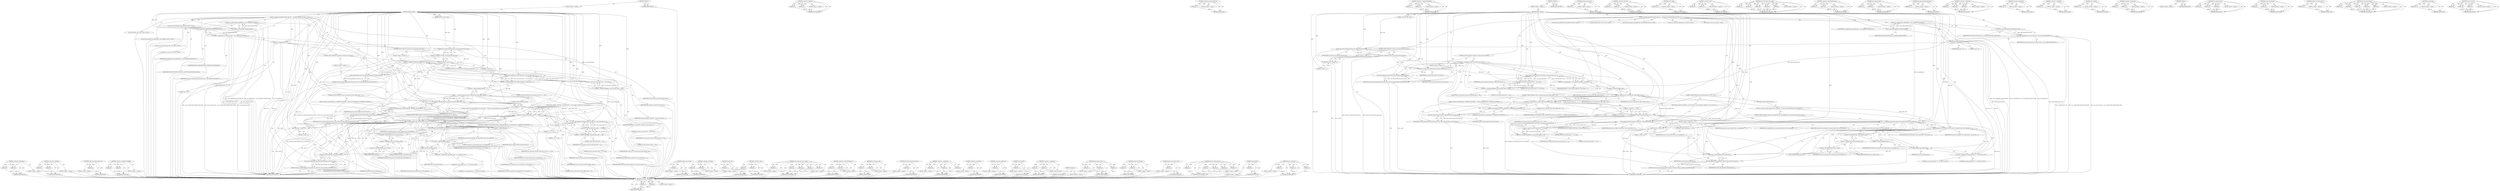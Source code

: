 digraph "vmcs12_read_any" {
vulnerable_237 [label=<(METHOD,&lt;operator&gt;.fieldAccess)>];
vulnerable_238 [label=<(PARAM,p1)>];
vulnerable_239 [label=<(PARAM,p2)>];
vulnerable_240 [label=<(BLOCK,&lt;empty&gt;,&lt;empty&gt;)>];
vulnerable_241 [label=<(METHOD_RETURN,ANY)>];
vulnerable_210 [label=<(METHOD,&lt;operator&gt;.shiftLeft)>];
vulnerable_211 [label=<(PARAM,p1)>];
vulnerable_212 [label=<(PARAM,p2)>];
vulnerable_213 [label=<(BLOCK,&lt;empty&gt;,&lt;empty&gt;)>];
vulnerable_214 [label=<(METHOD_RETURN,ANY)>];
vulnerable_163 [label=<(METHOD,nested_vmx_check_permission)>];
vulnerable_164 [label=<(PARAM,p1)>];
vulnerable_165 [label=<(BLOCK,&lt;empty&gt;,&lt;empty&gt;)>];
vulnerable_166 [label=<(METHOD_RETURN,ANY)>];
vulnerable_185 [label=<(METHOD,&lt;operator&gt;.arithmeticShiftRight)>];
vulnerable_186 [label=<(PARAM,p1)>];
vulnerable_187 [label=<(PARAM,p2)>];
vulnerable_188 [label=<(BLOCK,&lt;empty&gt;,&lt;empty&gt;)>];
vulnerable_189 [label=<(METHOD_RETURN,ANY)>];
vulnerable_6 [label=<(METHOD,&lt;global&gt;)<SUB>1</SUB>>];
vulnerable_7 [label=<(BLOCK,&lt;empty&gt;,&lt;empty&gt;)<SUB>1</SUB>>];
vulnerable_8 [label=<(METHOD,handle_vmread)<SUB>1</SUB>>];
vulnerable_9 [label=<(PARAM,struct kvm_vcpu *vcpu)<SUB>1</SUB>>];
vulnerable_10 [label=<(BLOCK,{
	unsigned long field;
	u64 field_value;
	unsi...,{
	unsigned long field;
	u64 field_value;
	unsi...)<SUB>2</SUB>>];
vulnerable_11 [label="<(LOCAL,long unsigned field: long unsigned)<SUB>3</SUB>>"];
vulnerable_12 [label="<(LOCAL,u64 field_value: u64)<SUB>4</SUB>>"];
vulnerable_13 [label="<(LOCAL,long unsigned exit_qualification: long unsigned)<SUB>5</SUB>>"];
vulnerable_14 [label=<(&lt;operator&gt;.assignment,exit_qualification = vmcs_readl(EXIT_QUALIFICAT...)<SUB>5</SUB>>];
vulnerable_15 [label=<(IDENTIFIER,exit_qualification,exit_qualification = vmcs_readl(EXIT_QUALIFICAT...)<SUB>5</SUB>>];
vulnerable_16 [label=<(vmcs_readl,vmcs_readl(EXIT_QUALIFICATION))<SUB>5</SUB>>];
vulnerable_17 [label=<(IDENTIFIER,EXIT_QUALIFICATION,vmcs_readl(EXIT_QUALIFICATION))<SUB>5</SUB>>];
vulnerable_18 [label="<(LOCAL,u32 vmx_instruction_info: u32)<SUB>6</SUB>>"];
vulnerable_19 [label=<(&lt;operator&gt;.assignment,vmx_instruction_info = vmcs_read32(VMX_INSTRUCT...)<SUB>6</SUB>>];
vulnerable_20 [label=<(IDENTIFIER,vmx_instruction_info,vmx_instruction_info = vmcs_read32(VMX_INSTRUCT...)<SUB>6</SUB>>];
vulnerable_21 [label=<(vmcs_read32,vmcs_read32(VMX_INSTRUCTION_INFO))<SUB>6</SUB>>];
vulnerable_22 [label=<(IDENTIFIER,VMX_INSTRUCTION_INFO,vmcs_read32(VMX_INSTRUCTION_INFO))<SUB>6</SUB>>];
vulnerable_23 [label="<(LOCAL,gva_t gva: gva_t)<SUB>7</SUB>>"];
vulnerable_24 [label=<(&lt;operator&gt;.assignment,gva = 0)<SUB>7</SUB>>];
vulnerable_25 [label=<(IDENTIFIER,gva,gva = 0)<SUB>7</SUB>>];
vulnerable_26 [label=<(LITERAL,0,gva = 0)<SUB>7</SUB>>];
vulnerable_27 [label=<(CONTROL_STRUCTURE,IF,if (!nested_vmx_check_permission(vcpu)))<SUB>9</SUB>>];
vulnerable_28 [label=<(&lt;operator&gt;.logicalNot,!nested_vmx_check_permission(vcpu))<SUB>9</SUB>>];
vulnerable_29 [label=<(nested_vmx_check_permission,nested_vmx_check_permission(vcpu))<SUB>9</SUB>>];
vulnerable_30 [label=<(IDENTIFIER,vcpu,nested_vmx_check_permission(vcpu))<SUB>9</SUB>>];
vulnerable_31 [label=<(BLOCK,&lt;empty&gt;,&lt;empty&gt;)<SUB>10</SUB>>];
vulnerable_32 [label=<(RETURN,return 1;,return 1;)<SUB>10</SUB>>];
vulnerable_33 [label=<(LITERAL,1,return 1;)<SUB>10</SUB>>];
vulnerable_34 [label=<(CONTROL_STRUCTURE,IF,if (!nested_vmx_check_vmcs12(vcpu)))<SUB>12</SUB>>];
vulnerable_35 [label=<(&lt;operator&gt;.logicalNot,!nested_vmx_check_vmcs12(vcpu))<SUB>12</SUB>>];
vulnerable_36 [label=<(nested_vmx_check_vmcs12,nested_vmx_check_vmcs12(vcpu))<SUB>12</SUB>>];
vulnerable_37 [label=<(IDENTIFIER,vcpu,nested_vmx_check_vmcs12(vcpu))<SUB>12</SUB>>];
vulnerable_38 [label=<(BLOCK,&lt;empty&gt;,&lt;empty&gt;)<SUB>13</SUB>>];
vulnerable_39 [label=<(RETURN,return kvm_skip_emulated_instruction(vcpu);,return kvm_skip_emulated_instruction(vcpu);)<SUB>13</SUB>>];
vulnerable_40 [label=<(kvm_skip_emulated_instruction,kvm_skip_emulated_instruction(vcpu))<SUB>13</SUB>>];
vulnerable_41 [label=<(IDENTIFIER,vcpu,kvm_skip_emulated_instruction(vcpu))<SUB>13</SUB>>];
vulnerable_42 [label=<(&lt;operator&gt;.assignment,field = kvm_register_readl(vcpu, (((vmx_instruc...)<SUB>16</SUB>>];
vulnerable_43 [label=<(IDENTIFIER,field,field = kvm_register_readl(vcpu, (((vmx_instruc...)<SUB>16</SUB>>];
vulnerable_44 [label=<(kvm_register_readl,kvm_register_readl(vcpu, (((vmx_instruction_inf...)<SUB>16</SUB>>];
vulnerable_45 [label=<(IDENTIFIER,vcpu,kvm_register_readl(vcpu, (((vmx_instruction_inf...)<SUB>16</SUB>>];
vulnerable_46 [label=<(&lt;operator&gt;.and,((vmx_instruction_info) &gt;&gt; 28) &amp; 0xf)<SUB>16</SUB>>];
vulnerable_47 [label=<(&lt;operator&gt;.arithmeticShiftRight,(vmx_instruction_info) &gt;&gt; 28)<SUB>16</SUB>>];
vulnerable_48 [label=<(IDENTIFIER,vmx_instruction_info,(vmx_instruction_info) &gt;&gt; 28)<SUB>16</SUB>>];
vulnerable_49 [label=<(LITERAL,28,(vmx_instruction_info) &gt;&gt; 28)<SUB>16</SUB>>];
vulnerable_50 [label=<(LITERAL,0xf,((vmx_instruction_info) &gt;&gt; 28) &amp; 0xf)<SUB>16</SUB>>];
vulnerable_51 [label=<(CONTROL_STRUCTURE,IF,if (vmcs12_read_any(vcpu, field, &amp;field_value) &lt; 0))<SUB>18</SUB>>];
vulnerable_52 [label=<(&lt;operator&gt;.lessThan,vmcs12_read_any(vcpu, field, &amp;field_value) &lt; 0)<SUB>18</SUB>>];
vulnerable_53 [label=<(vmcs12_read_any,vmcs12_read_any(vcpu, field, &amp;field_value))<SUB>18</SUB>>];
vulnerable_54 [label=<(IDENTIFIER,vcpu,vmcs12_read_any(vcpu, field, &amp;field_value))<SUB>18</SUB>>];
vulnerable_55 [label=<(IDENTIFIER,field,vmcs12_read_any(vcpu, field, &amp;field_value))<SUB>18</SUB>>];
vulnerable_56 [label=<(&lt;operator&gt;.addressOf,&amp;field_value)<SUB>18</SUB>>];
vulnerable_57 [label=<(IDENTIFIER,field_value,vmcs12_read_any(vcpu, field, &amp;field_value))<SUB>18</SUB>>];
vulnerable_58 [label=<(LITERAL,0,vmcs12_read_any(vcpu, field, &amp;field_value) &lt; 0)<SUB>18</SUB>>];
vulnerable_59 [label=<(BLOCK,{
		nested_vmx_failValid(vcpu, VMXERR_UNSUPPORT...,{
		nested_vmx_failValid(vcpu, VMXERR_UNSUPPORT...)<SUB>18</SUB>>];
vulnerable_60 [label=<(nested_vmx_failValid,nested_vmx_failValid(vcpu, VMXERR_UNSUPPORTED_V...)<SUB>19</SUB>>];
vulnerable_61 [label=<(IDENTIFIER,vcpu,nested_vmx_failValid(vcpu, VMXERR_UNSUPPORTED_V...)<SUB>19</SUB>>];
vulnerable_62 [label=<(IDENTIFIER,VMXERR_UNSUPPORTED_VMCS_COMPONENT,nested_vmx_failValid(vcpu, VMXERR_UNSUPPORTED_V...)<SUB>19</SUB>>];
vulnerable_63 [label=<(RETURN,return kvm_skip_emulated_instruction(vcpu);,return kvm_skip_emulated_instruction(vcpu);)<SUB>20</SUB>>];
vulnerable_64 [label=<(kvm_skip_emulated_instruction,kvm_skip_emulated_instruction(vcpu))<SUB>20</SUB>>];
vulnerable_65 [label=<(IDENTIFIER,vcpu,kvm_skip_emulated_instruction(vcpu))<SUB>20</SUB>>];
vulnerable_66 [label=<(CONTROL_STRUCTURE,IF,if (vmx_instruction_info &amp; (1u &lt;&lt; 10)))<SUB>27</SUB>>];
vulnerable_67 [label=<(&lt;operator&gt;.and,vmx_instruction_info &amp; (1u &lt;&lt; 10))<SUB>27</SUB>>];
vulnerable_68 [label=<(IDENTIFIER,vmx_instruction_info,vmx_instruction_info &amp; (1u &lt;&lt; 10))<SUB>27</SUB>>];
vulnerable_69 [label=<(&lt;operator&gt;.shiftLeft,1u &lt;&lt; 10)<SUB>27</SUB>>];
vulnerable_70 [label=<(LITERAL,1u,1u &lt;&lt; 10)<SUB>27</SUB>>];
vulnerable_71 [label=<(LITERAL,10,1u &lt;&lt; 10)<SUB>27</SUB>>];
vulnerable_72 [label=<(BLOCK,{
		kvm_register_writel(vcpu, (((vmx_instructio...,{
		kvm_register_writel(vcpu, (((vmx_instructio...)<SUB>27</SUB>>];
vulnerable_73 [label=<(kvm_register_writel,kvm_register_writel(vcpu, (((vmx_instruction_in...)<SUB>28</SUB>>];
vulnerable_74 [label=<(IDENTIFIER,vcpu,kvm_register_writel(vcpu, (((vmx_instruction_in...)<SUB>28</SUB>>];
vulnerable_75 [label=<(&lt;operator&gt;.and,((vmx_instruction_info) &gt;&gt; 3) &amp; 0xf)<SUB>28</SUB>>];
vulnerable_76 [label=<(&lt;operator&gt;.arithmeticShiftRight,(vmx_instruction_info) &gt;&gt; 3)<SUB>28</SUB>>];
vulnerable_77 [label=<(IDENTIFIER,vmx_instruction_info,(vmx_instruction_info) &gt;&gt; 3)<SUB>28</SUB>>];
vulnerable_78 [label=<(LITERAL,3,(vmx_instruction_info) &gt;&gt; 3)<SUB>28</SUB>>];
vulnerable_79 [label=<(LITERAL,0xf,((vmx_instruction_info) &gt;&gt; 3) &amp; 0xf)<SUB>28</SUB>>];
vulnerable_80 [label=<(IDENTIFIER,field_value,kvm_register_writel(vcpu, (((vmx_instruction_in...)<SUB>29</SUB>>];
vulnerable_81 [label=<(CONTROL_STRUCTURE,ELSE,else)<SUB>30</SUB>>];
vulnerable_82 [label=<(BLOCK,{
 		if (get_vmx_mem_address(vcpu, exit_qualifi...,{
 		if (get_vmx_mem_address(vcpu, exit_qualifi...)<SUB>30</SUB>>];
vulnerable_83 [label=<(CONTROL_STRUCTURE,IF,if (get_vmx_mem_address(vcpu, exit_qualification,
 				vmx_instruction_info, true, &amp;gva)))<SUB>31</SUB>>];
vulnerable_84 [label=<(get_vmx_mem_address,get_vmx_mem_address(vcpu, exit_qualification,
 ...)<SUB>31</SUB>>];
vulnerable_85 [label=<(IDENTIFIER,vcpu,get_vmx_mem_address(vcpu, exit_qualification,
 ...)<SUB>31</SUB>>];
vulnerable_86 [label=<(IDENTIFIER,exit_qualification,get_vmx_mem_address(vcpu, exit_qualification,
 ...)<SUB>31</SUB>>];
vulnerable_87 [label=<(IDENTIFIER,vmx_instruction_info,get_vmx_mem_address(vcpu, exit_qualification,
 ...)<SUB>32</SUB>>];
vulnerable_88 [label=<(LITERAL,true,get_vmx_mem_address(vcpu, exit_qualification,
 ...)<SUB>32</SUB>>];
vulnerable_89 [label=<(&lt;operator&gt;.addressOf,&amp;gva)<SUB>32</SUB>>];
vulnerable_90 [label=<(IDENTIFIER,gva,get_vmx_mem_address(vcpu, exit_qualification,
 ...)<SUB>32</SUB>>];
vulnerable_91 [label=<(BLOCK,&lt;empty&gt;,&lt;empty&gt;)<SUB>33</SUB>>];
vulnerable_92 [label=<(RETURN,return 1;,return 1;)<SUB>33</SUB>>];
vulnerable_93 [label=<(LITERAL,1,return 1;)<SUB>33</SUB>>];
vulnerable_94 [label=<(kvm_write_guest_virt_system,kvm_write_guest_virt_system(&amp;vcpu-&gt;arch.emulate...)<SUB>35</SUB>>];
vulnerable_95 [label=<(&lt;operator&gt;.addressOf,&amp;vcpu-&gt;arch.emulate_ctxt)<SUB>35</SUB>>];
vulnerable_96 [label=<(&lt;operator&gt;.fieldAccess,vcpu-&gt;arch.emulate_ctxt)<SUB>35</SUB>>];
vulnerable_97 [label=<(&lt;operator&gt;.indirectFieldAccess,vcpu-&gt;arch)<SUB>35</SUB>>];
vulnerable_98 [label=<(IDENTIFIER,vcpu,kvm_write_guest_virt_system(&amp;vcpu-&gt;arch.emulate...)<SUB>35</SUB>>];
vulnerable_99 [label=<(FIELD_IDENTIFIER,arch,arch)<SUB>35</SUB>>];
vulnerable_100 [label=<(FIELD_IDENTIFIER,emulate_ctxt,emulate_ctxt)<SUB>35</SUB>>];
vulnerable_101 [label=<(IDENTIFIER,gva,kvm_write_guest_virt_system(&amp;vcpu-&gt;arch.emulate...)<SUB>35</SUB>>];
vulnerable_102 [label=<(&lt;operator&gt;.addressOf,&amp;field_value)<SUB>36</SUB>>];
vulnerable_103 [label=<(IDENTIFIER,field_value,kvm_write_guest_virt_system(&amp;vcpu-&gt;arch.emulate...)<SUB>36</SUB>>];
vulnerable_104 [label="<(&lt;operator&gt;.conditional,is_long_mode(vcpu) ? 8 : 4)<SUB>36</SUB>>"];
vulnerable_105 [label=<(is_long_mode,is_long_mode(vcpu))<SUB>36</SUB>>];
vulnerable_106 [label=<(IDENTIFIER,vcpu,is_long_mode(vcpu))<SUB>36</SUB>>];
vulnerable_107 [label="<(LITERAL,8,is_long_mode(vcpu) ? 8 : 4)<SUB>36</SUB>>"];
vulnerable_108 [label="<(LITERAL,4,is_long_mode(vcpu) ? 8 : 4)<SUB>36</SUB>>"];
vulnerable_109 [label=<(IDENTIFIER,NULL,kvm_write_guest_virt_system(&amp;vcpu-&gt;arch.emulate...)<SUB>36</SUB>>];
vulnerable_110 [label=<(nested_vmx_succeed,nested_vmx_succeed(vcpu))<SUB>39</SUB>>];
vulnerable_111 [label=<(IDENTIFIER,vcpu,nested_vmx_succeed(vcpu))<SUB>39</SUB>>];
vulnerable_112 [label=<(RETURN,return kvm_skip_emulated_instruction(vcpu);,return kvm_skip_emulated_instruction(vcpu);)<SUB>40</SUB>>];
vulnerable_113 [label=<(kvm_skip_emulated_instruction,kvm_skip_emulated_instruction(vcpu))<SUB>40</SUB>>];
vulnerable_114 [label=<(IDENTIFIER,vcpu,kvm_skip_emulated_instruction(vcpu))<SUB>40</SUB>>];
vulnerable_115 [label=<(METHOD_RETURN,int)<SUB>1</SUB>>];
vulnerable_117 [label=<(METHOD_RETURN,ANY)<SUB>1</SUB>>];
vulnerable_257 [label=<(METHOD,nested_vmx_succeed)>];
vulnerable_258 [label=<(PARAM,p1)>];
vulnerable_259 [label=<(BLOCK,&lt;empty&gt;,&lt;empty&gt;)>];
vulnerable_260 [label=<(METHOD_RETURN,ANY)>];
vulnerable_190 [label=<(METHOD,&lt;operator&gt;.lessThan)>];
vulnerable_191 [label=<(PARAM,p1)>];
vulnerable_192 [label=<(PARAM,p2)>];
vulnerable_193 [label=<(BLOCK,&lt;empty&gt;,&lt;empty&gt;)>];
vulnerable_194 [label=<(METHOD_RETURN,ANY)>];
vulnerable_151 [label=<(METHOD,vmcs_readl)>];
vulnerable_152 [label=<(PARAM,p1)>];
vulnerable_153 [label=<(BLOCK,&lt;empty&gt;,&lt;empty&gt;)>];
vulnerable_154 [label=<(METHOD_RETURN,ANY)>];
vulnerable_180 [label=<(METHOD,&lt;operator&gt;.and)>];
vulnerable_181 [label=<(PARAM,p1)>];
vulnerable_182 [label=<(PARAM,p2)>];
vulnerable_183 [label=<(BLOCK,&lt;empty&gt;,&lt;empty&gt;)>];
vulnerable_184 [label=<(METHOD_RETURN,ANY)>];
vulnerable_229 [label=<(METHOD,kvm_write_guest_virt_system)>];
vulnerable_230 [label=<(PARAM,p1)>];
vulnerable_231 [label=<(PARAM,p2)>];
vulnerable_232 [label=<(PARAM,p3)>];
vulnerable_233 [label=<(PARAM,p4)>];
vulnerable_234 [label=<(PARAM,p5)>];
vulnerable_235 [label=<(BLOCK,&lt;empty&gt;,&lt;empty&gt;)>];
vulnerable_236 [label=<(METHOD_RETURN,ANY)>];
vulnerable_242 [label=<(METHOD,&lt;operator&gt;.indirectFieldAccess)>];
vulnerable_243 [label=<(PARAM,p1)>];
vulnerable_244 [label=<(PARAM,p2)>];
vulnerable_245 [label=<(BLOCK,&lt;empty&gt;,&lt;empty&gt;)>];
vulnerable_246 [label=<(METHOD_RETURN,ANY)>];
vulnerable_175 [label=<(METHOD,kvm_register_readl)>];
vulnerable_176 [label=<(PARAM,p1)>];
vulnerable_177 [label=<(PARAM,p2)>];
vulnerable_178 [label=<(BLOCK,&lt;empty&gt;,&lt;empty&gt;)>];
vulnerable_179 [label=<(METHOD_RETURN,ANY)>];
vulnerable_171 [label=<(METHOD,kvm_skip_emulated_instruction)>];
vulnerable_172 [label=<(PARAM,p1)>];
vulnerable_173 [label=<(BLOCK,&lt;empty&gt;,&lt;empty&gt;)>];
vulnerable_174 [label=<(METHOD_RETURN,ANY)>];
vulnerable_247 [label=<(METHOD,&lt;operator&gt;.conditional)>];
vulnerable_248 [label=<(PARAM,p1)>];
vulnerable_249 [label=<(PARAM,p2)>];
vulnerable_250 [label=<(PARAM,p3)>];
vulnerable_251 [label=<(BLOCK,&lt;empty&gt;,&lt;empty&gt;)>];
vulnerable_252 [label=<(METHOD_RETURN,ANY)>];
vulnerable_159 [label=<(METHOD,&lt;operator&gt;.logicalNot)>];
vulnerable_160 [label=<(PARAM,p1)>];
vulnerable_161 [label=<(BLOCK,&lt;empty&gt;,&lt;empty&gt;)>];
vulnerable_162 [label=<(METHOD_RETURN,ANY)>];
vulnerable_201 [label=<(METHOD,&lt;operator&gt;.addressOf)>];
vulnerable_202 [label=<(PARAM,p1)>];
vulnerable_203 [label=<(BLOCK,&lt;empty&gt;,&lt;empty&gt;)>];
vulnerable_204 [label=<(METHOD_RETURN,ANY)>];
vulnerable_155 [label=<(METHOD,vmcs_read32)>];
vulnerable_156 [label=<(PARAM,p1)>];
vulnerable_157 [label=<(BLOCK,&lt;empty&gt;,&lt;empty&gt;)>];
vulnerable_158 [label=<(METHOD_RETURN,ANY)>];
vulnerable_146 [label=<(METHOD,&lt;operator&gt;.assignment)>];
vulnerable_147 [label=<(PARAM,p1)>];
vulnerable_148 [label=<(PARAM,p2)>];
vulnerable_149 [label=<(BLOCK,&lt;empty&gt;,&lt;empty&gt;)>];
vulnerable_150 [label=<(METHOD_RETURN,ANY)>];
vulnerable_140 [label=<(METHOD,&lt;global&gt;)<SUB>1</SUB>>];
vulnerable_141 [label=<(BLOCK,&lt;empty&gt;,&lt;empty&gt;)>];
vulnerable_142 [label=<(METHOD_RETURN,ANY)>];
vulnerable_215 [label=<(METHOD,kvm_register_writel)>];
vulnerable_216 [label=<(PARAM,p1)>];
vulnerable_217 [label=<(PARAM,p2)>];
vulnerable_218 [label=<(PARAM,p3)>];
vulnerable_219 [label=<(BLOCK,&lt;empty&gt;,&lt;empty&gt;)>];
vulnerable_220 [label=<(METHOD_RETURN,ANY)>];
vulnerable_205 [label=<(METHOD,nested_vmx_failValid)>];
vulnerable_206 [label=<(PARAM,p1)>];
vulnerable_207 [label=<(PARAM,p2)>];
vulnerable_208 [label=<(BLOCK,&lt;empty&gt;,&lt;empty&gt;)>];
vulnerable_209 [label=<(METHOD_RETURN,ANY)>];
vulnerable_167 [label=<(METHOD,nested_vmx_check_vmcs12)>];
vulnerable_168 [label=<(PARAM,p1)>];
vulnerable_169 [label=<(BLOCK,&lt;empty&gt;,&lt;empty&gt;)>];
vulnerable_170 [label=<(METHOD_RETURN,ANY)>];
vulnerable_221 [label=<(METHOD,get_vmx_mem_address)>];
vulnerable_222 [label=<(PARAM,p1)>];
vulnerable_223 [label=<(PARAM,p2)>];
vulnerable_224 [label=<(PARAM,p3)>];
vulnerable_225 [label=<(PARAM,p4)>];
vulnerable_226 [label=<(PARAM,p5)>];
vulnerable_227 [label=<(BLOCK,&lt;empty&gt;,&lt;empty&gt;)>];
vulnerable_228 [label=<(METHOD_RETURN,ANY)>];
vulnerable_253 [label=<(METHOD,is_long_mode)>];
vulnerable_254 [label=<(PARAM,p1)>];
vulnerable_255 [label=<(BLOCK,&lt;empty&gt;,&lt;empty&gt;)>];
vulnerable_256 [label=<(METHOD_RETURN,ANY)>];
vulnerable_195 [label=<(METHOD,vmcs12_read_any)>];
vulnerable_196 [label=<(PARAM,p1)>];
vulnerable_197 [label=<(PARAM,p2)>];
vulnerable_198 [label=<(PARAM,p3)>];
vulnerable_199 [label=<(BLOCK,&lt;empty&gt;,&lt;empty&gt;)>];
vulnerable_200 [label=<(METHOD_RETURN,ANY)>];
fixed_237 [label=<(METHOD,&lt;operator&gt;.fieldAccess)>];
fixed_238 [label=<(PARAM,p1)>];
fixed_239 [label=<(PARAM,p2)>];
fixed_240 [label=<(BLOCK,&lt;empty&gt;,&lt;empty&gt;)>];
fixed_241 [label=<(METHOD_RETURN,ANY)>];
fixed_210 [label=<(METHOD,&lt;operator&gt;.shiftLeft)>];
fixed_211 [label=<(PARAM,p1)>];
fixed_212 [label=<(PARAM,p2)>];
fixed_213 [label=<(BLOCK,&lt;empty&gt;,&lt;empty&gt;)>];
fixed_214 [label=<(METHOD_RETURN,ANY)>];
fixed_163 [label=<(METHOD,nested_vmx_check_permission)>];
fixed_164 [label=<(PARAM,p1)>];
fixed_165 [label=<(BLOCK,&lt;empty&gt;,&lt;empty&gt;)>];
fixed_166 [label=<(METHOD_RETURN,ANY)>];
fixed_185 [label=<(METHOD,&lt;operator&gt;.arithmeticShiftRight)>];
fixed_186 [label=<(PARAM,p1)>];
fixed_187 [label=<(PARAM,p2)>];
fixed_188 [label=<(BLOCK,&lt;empty&gt;,&lt;empty&gt;)>];
fixed_189 [label=<(METHOD_RETURN,ANY)>];
fixed_6 [label=<(METHOD,&lt;global&gt;)<SUB>1</SUB>>];
fixed_7 [label=<(BLOCK,&lt;empty&gt;,&lt;empty&gt;)<SUB>1</SUB>>];
fixed_8 [label=<(METHOD,handle_vmread)<SUB>1</SUB>>];
fixed_9 [label=<(PARAM,struct kvm_vcpu *vcpu)<SUB>1</SUB>>];
fixed_10 [label=<(BLOCK,{
	unsigned long field;
	u64 field_value;
	unsi...,{
	unsigned long field;
	u64 field_value;
	unsi...)<SUB>2</SUB>>];
fixed_11 [label="<(LOCAL,long unsigned field: long unsigned)<SUB>3</SUB>>"];
fixed_12 [label="<(LOCAL,u64 field_value: u64)<SUB>4</SUB>>"];
fixed_13 [label="<(LOCAL,long unsigned exit_qualification: long unsigned)<SUB>5</SUB>>"];
fixed_14 [label=<(&lt;operator&gt;.assignment,exit_qualification = vmcs_readl(EXIT_QUALIFICAT...)<SUB>5</SUB>>];
fixed_15 [label=<(IDENTIFIER,exit_qualification,exit_qualification = vmcs_readl(EXIT_QUALIFICAT...)<SUB>5</SUB>>];
fixed_16 [label=<(vmcs_readl,vmcs_readl(EXIT_QUALIFICATION))<SUB>5</SUB>>];
fixed_17 [label=<(IDENTIFIER,EXIT_QUALIFICATION,vmcs_readl(EXIT_QUALIFICATION))<SUB>5</SUB>>];
fixed_18 [label="<(LOCAL,u32 vmx_instruction_info: u32)<SUB>6</SUB>>"];
fixed_19 [label=<(&lt;operator&gt;.assignment,vmx_instruction_info = vmcs_read32(VMX_INSTRUCT...)<SUB>6</SUB>>];
fixed_20 [label=<(IDENTIFIER,vmx_instruction_info,vmx_instruction_info = vmcs_read32(VMX_INSTRUCT...)<SUB>6</SUB>>];
fixed_21 [label=<(vmcs_read32,vmcs_read32(VMX_INSTRUCTION_INFO))<SUB>6</SUB>>];
fixed_22 [label=<(IDENTIFIER,VMX_INSTRUCTION_INFO,vmcs_read32(VMX_INSTRUCTION_INFO))<SUB>6</SUB>>];
fixed_23 [label="<(LOCAL,gva_t gva: gva_t)<SUB>7</SUB>>"];
fixed_24 [label=<(&lt;operator&gt;.assignment,gva = 0)<SUB>7</SUB>>];
fixed_25 [label=<(IDENTIFIER,gva,gva = 0)<SUB>7</SUB>>];
fixed_26 [label=<(LITERAL,0,gva = 0)<SUB>7</SUB>>];
fixed_27 [label=<(CONTROL_STRUCTURE,IF,if (!nested_vmx_check_permission(vcpu)))<SUB>9</SUB>>];
fixed_28 [label=<(&lt;operator&gt;.logicalNot,!nested_vmx_check_permission(vcpu))<SUB>9</SUB>>];
fixed_29 [label=<(nested_vmx_check_permission,nested_vmx_check_permission(vcpu))<SUB>9</SUB>>];
fixed_30 [label=<(IDENTIFIER,vcpu,nested_vmx_check_permission(vcpu))<SUB>9</SUB>>];
fixed_31 [label=<(BLOCK,&lt;empty&gt;,&lt;empty&gt;)<SUB>10</SUB>>];
fixed_32 [label=<(RETURN,return 1;,return 1;)<SUB>10</SUB>>];
fixed_33 [label=<(LITERAL,1,return 1;)<SUB>10</SUB>>];
fixed_34 [label=<(CONTROL_STRUCTURE,IF,if (!nested_vmx_check_vmcs12(vcpu)))<SUB>12</SUB>>];
fixed_35 [label=<(&lt;operator&gt;.logicalNot,!nested_vmx_check_vmcs12(vcpu))<SUB>12</SUB>>];
fixed_36 [label=<(nested_vmx_check_vmcs12,nested_vmx_check_vmcs12(vcpu))<SUB>12</SUB>>];
fixed_37 [label=<(IDENTIFIER,vcpu,nested_vmx_check_vmcs12(vcpu))<SUB>12</SUB>>];
fixed_38 [label=<(BLOCK,&lt;empty&gt;,&lt;empty&gt;)<SUB>13</SUB>>];
fixed_39 [label=<(RETURN,return kvm_skip_emulated_instruction(vcpu);,return kvm_skip_emulated_instruction(vcpu);)<SUB>13</SUB>>];
fixed_40 [label=<(kvm_skip_emulated_instruction,kvm_skip_emulated_instruction(vcpu))<SUB>13</SUB>>];
fixed_41 [label=<(IDENTIFIER,vcpu,kvm_skip_emulated_instruction(vcpu))<SUB>13</SUB>>];
fixed_42 [label=<(&lt;operator&gt;.assignment,field = kvm_register_readl(vcpu, (((vmx_instruc...)<SUB>16</SUB>>];
fixed_43 [label=<(IDENTIFIER,field,field = kvm_register_readl(vcpu, (((vmx_instruc...)<SUB>16</SUB>>];
fixed_44 [label=<(kvm_register_readl,kvm_register_readl(vcpu, (((vmx_instruction_inf...)<SUB>16</SUB>>];
fixed_45 [label=<(IDENTIFIER,vcpu,kvm_register_readl(vcpu, (((vmx_instruction_inf...)<SUB>16</SUB>>];
fixed_46 [label=<(&lt;operator&gt;.and,((vmx_instruction_info) &gt;&gt; 28) &amp; 0xf)<SUB>16</SUB>>];
fixed_47 [label=<(&lt;operator&gt;.arithmeticShiftRight,(vmx_instruction_info) &gt;&gt; 28)<SUB>16</SUB>>];
fixed_48 [label=<(IDENTIFIER,vmx_instruction_info,(vmx_instruction_info) &gt;&gt; 28)<SUB>16</SUB>>];
fixed_49 [label=<(LITERAL,28,(vmx_instruction_info) &gt;&gt; 28)<SUB>16</SUB>>];
fixed_50 [label=<(LITERAL,0xf,((vmx_instruction_info) &gt;&gt; 28) &amp; 0xf)<SUB>16</SUB>>];
fixed_51 [label=<(CONTROL_STRUCTURE,IF,if (vmcs12_read_any(vcpu, field, &amp;field_value) &lt; 0))<SUB>18</SUB>>];
fixed_52 [label=<(&lt;operator&gt;.lessThan,vmcs12_read_any(vcpu, field, &amp;field_value) &lt; 0)<SUB>18</SUB>>];
fixed_53 [label=<(vmcs12_read_any,vmcs12_read_any(vcpu, field, &amp;field_value))<SUB>18</SUB>>];
fixed_54 [label=<(IDENTIFIER,vcpu,vmcs12_read_any(vcpu, field, &amp;field_value))<SUB>18</SUB>>];
fixed_55 [label=<(IDENTIFIER,field,vmcs12_read_any(vcpu, field, &amp;field_value))<SUB>18</SUB>>];
fixed_56 [label=<(&lt;operator&gt;.addressOf,&amp;field_value)<SUB>18</SUB>>];
fixed_57 [label=<(IDENTIFIER,field_value,vmcs12_read_any(vcpu, field, &amp;field_value))<SUB>18</SUB>>];
fixed_58 [label=<(LITERAL,0,vmcs12_read_any(vcpu, field, &amp;field_value) &lt; 0)<SUB>18</SUB>>];
fixed_59 [label=<(BLOCK,{
		nested_vmx_failValid(vcpu, VMXERR_UNSUPPORT...,{
		nested_vmx_failValid(vcpu, VMXERR_UNSUPPORT...)<SUB>18</SUB>>];
fixed_60 [label=<(nested_vmx_failValid,nested_vmx_failValid(vcpu, VMXERR_UNSUPPORTED_V...)<SUB>19</SUB>>];
fixed_61 [label=<(IDENTIFIER,vcpu,nested_vmx_failValid(vcpu, VMXERR_UNSUPPORTED_V...)<SUB>19</SUB>>];
fixed_62 [label=<(IDENTIFIER,VMXERR_UNSUPPORTED_VMCS_COMPONENT,nested_vmx_failValid(vcpu, VMXERR_UNSUPPORTED_V...)<SUB>19</SUB>>];
fixed_63 [label=<(RETURN,return kvm_skip_emulated_instruction(vcpu);,return kvm_skip_emulated_instruction(vcpu);)<SUB>20</SUB>>];
fixed_64 [label=<(kvm_skip_emulated_instruction,kvm_skip_emulated_instruction(vcpu))<SUB>20</SUB>>];
fixed_65 [label=<(IDENTIFIER,vcpu,kvm_skip_emulated_instruction(vcpu))<SUB>20</SUB>>];
fixed_66 [label=<(CONTROL_STRUCTURE,IF,if (vmx_instruction_info &amp; (1u &lt;&lt; 10)))<SUB>27</SUB>>];
fixed_67 [label=<(&lt;operator&gt;.and,vmx_instruction_info &amp; (1u &lt;&lt; 10))<SUB>27</SUB>>];
fixed_68 [label=<(IDENTIFIER,vmx_instruction_info,vmx_instruction_info &amp; (1u &lt;&lt; 10))<SUB>27</SUB>>];
fixed_69 [label=<(&lt;operator&gt;.shiftLeft,1u &lt;&lt; 10)<SUB>27</SUB>>];
fixed_70 [label=<(LITERAL,1u,1u &lt;&lt; 10)<SUB>27</SUB>>];
fixed_71 [label=<(LITERAL,10,1u &lt;&lt; 10)<SUB>27</SUB>>];
fixed_72 [label=<(BLOCK,{
		kvm_register_writel(vcpu, (((vmx_instructio...,{
		kvm_register_writel(vcpu, (((vmx_instructio...)<SUB>27</SUB>>];
fixed_73 [label=<(kvm_register_writel,kvm_register_writel(vcpu, (((vmx_instruction_in...)<SUB>28</SUB>>];
fixed_74 [label=<(IDENTIFIER,vcpu,kvm_register_writel(vcpu, (((vmx_instruction_in...)<SUB>28</SUB>>];
fixed_75 [label=<(&lt;operator&gt;.and,((vmx_instruction_info) &gt;&gt; 3) &amp; 0xf)<SUB>28</SUB>>];
fixed_76 [label=<(&lt;operator&gt;.arithmeticShiftRight,(vmx_instruction_info) &gt;&gt; 3)<SUB>28</SUB>>];
fixed_77 [label=<(IDENTIFIER,vmx_instruction_info,(vmx_instruction_info) &gt;&gt; 3)<SUB>28</SUB>>];
fixed_78 [label=<(LITERAL,3,(vmx_instruction_info) &gt;&gt; 3)<SUB>28</SUB>>];
fixed_79 [label=<(LITERAL,0xf,((vmx_instruction_info) &gt;&gt; 3) &amp; 0xf)<SUB>28</SUB>>];
fixed_80 [label=<(IDENTIFIER,field_value,kvm_register_writel(vcpu, (((vmx_instruction_in...)<SUB>29</SUB>>];
fixed_81 [label=<(CONTROL_STRUCTURE,ELSE,else)<SUB>30</SUB>>];
fixed_82 [label=<(BLOCK,{
 		if (get_vmx_mem_address(vcpu, exit_qualifi...,{
 		if (get_vmx_mem_address(vcpu, exit_qualifi...)<SUB>30</SUB>>];
fixed_83 [label=<(CONTROL_STRUCTURE,IF,if (get_vmx_mem_address(vcpu, exit_qualification,
 				vmx_instruction_info, true, &amp;gva)))<SUB>31</SUB>>];
fixed_84 [label=<(get_vmx_mem_address,get_vmx_mem_address(vcpu, exit_qualification,
 ...)<SUB>31</SUB>>];
fixed_85 [label=<(IDENTIFIER,vcpu,get_vmx_mem_address(vcpu, exit_qualification,
 ...)<SUB>31</SUB>>];
fixed_86 [label=<(IDENTIFIER,exit_qualification,get_vmx_mem_address(vcpu, exit_qualification,
 ...)<SUB>31</SUB>>];
fixed_87 [label=<(IDENTIFIER,vmx_instruction_info,get_vmx_mem_address(vcpu, exit_qualification,
 ...)<SUB>32</SUB>>];
fixed_88 [label=<(LITERAL,true,get_vmx_mem_address(vcpu, exit_qualification,
 ...)<SUB>32</SUB>>];
fixed_89 [label=<(&lt;operator&gt;.addressOf,&amp;gva)<SUB>32</SUB>>];
fixed_90 [label=<(IDENTIFIER,gva,get_vmx_mem_address(vcpu, exit_qualification,
 ...)<SUB>32</SUB>>];
fixed_91 [label=<(BLOCK,&lt;empty&gt;,&lt;empty&gt;)<SUB>33</SUB>>];
fixed_92 [label=<(RETURN,return 1;,return 1;)<SUB>33</SUB>>];
fixed_93 [label=<(LITERAL,1,return 1;)<SUB>33</SUB>>];
fixed_94 [label=<(kvm_write_guest_virt_system,kvm_write_guest_virt_system(&amp;vcpu-&gt;arch.emulate...)<SUB>35</SUB>>];
fixed_95 [label=<(&lt;operator&gt;.addressOf,&amp;vcpu-&gt;arch.emulate_ctxt)<SUB>35</SUB>>];
fixed_96 [label=<(&lt;operator&gt;.fieldAccess,vcpu-&gt;arch.emulate_ctxt)<SUB>35</SUB>>];
fixed_97 [label=<(&lt;operator&gt;.indirectFieldAccess,vcpu-&gt;arch)<SUB>35</SUB>>];
fixed_98 [label=<(IDENTIFIER,vcpu,kvm_write_guest_virt_system(&amp;vcpu-&gt;arch.emulate...)<SUB>35</SUB>>];
fixed_99 [label=<(FIELD_IDENTIFIER,arch,arch)<SUB>35</SUB>>];
fixed_100 [label=<(FIELD_IDENTIFIER,emulate_ctxt,emulate_ctxt)<SUB>35</SUB>>];
fixed_101 [label=<(IDENTIFIER,gva,kvm_write_guest_virt_system(&amp;vcpu-&gt;arch.emulate...)<SUB>35</SUB>>];
fixed_102 [label=<(&lt;operator&gt;.addressOf,&amp;field_value)<SUB>36</SUB>>];
fixed_103 [label=<(IDENTIFIER,field_value,kvm_write_guest_virt_system(&amp;vcpu-&gt;arch.emulate...)<SUB>36</SUB>>];
fixed_104 [label="<(&lt;operator&gt;.conditional,is_long_mode(vcpu) ? 8 : 4)<SUB>36</SUB>>"];
fixed_105 [label=<(is_long_mode,is_long_mode(vcpu))<SUB>36</SUB>>];
fixed_106 [label=<(IDENTIFIER,vcpu,is_long_mode(vcpu))<SUB>36</SUB>>];
fixed_107 [label="<(LITERAL,8,is_long_mode(vcpu) ? 8 : 4)<SUB>36</SUB>>"];
fixed_108 [label="<(LITERAL,4,is_long_mode(vcpu) ? 8 : 4)<SUB>36</SUB>>"];
fixed_109 [label=<(IDENTIFIER,NULL,kvm_write_guest_virt_system(&amp;vcpu-&gt;arch.emulate...)<SUB>36</SUB>>];
fixed_110 [label=<(nested_vmx_succeed,nested_vmx_succeed(vcpu))<SUB>39</SUB>>];
fixed_111 [label=<(IDENTIFIER,vcpu,nested_vmx_succeed(vcpu))<SUB>39</SUB>>];
fixed_112 [label=<(RETURN,return kvm_skip_emulated_instruction(vcpu);,return kvm_skip_emulated_instruction(vcpu);)<SUB>40</SUB>>];
fixed_113 [label=<(kvm_skip_emulated_instruction,kvm_skip_emulated_instruction(vcpu))<SUB>40</SUB>>];
fixed_114 [label=<(IDENTIFIER,vcpu,kvm_skip_emulated_instruction(vcpu))<SUB>40</SUB>>];
fixed_115 [label=<(METHOD_RETURN,int)<SUB>1</SUB>>];
fixed_117 [label=<(METHOD_RETURN,ANY)<SUB>1</SUB>>];
fixed_257 [label=<(METHOD,nested_vmx_succeed)>];
fixed_258 [label=<(PARAM,p1)>];
fixed_259 [label=<(BLOCK,&lt;empty&gt;,&lt;empty&gt;)>];
fixed_260 [label=<(METHOD_RETURN,ANY)>];
fixed_190 [label=<(METHOD,&lt;operator&gt;.lessThan)>];
fixed_191 [label=<(PARAM,p1)>];
fixed_192 [label=<(PARAM,p2)>];
fixed_193 [label=<(BLOCK,&lt;empty&gt;,&lt;empty&gt;)>];
fixed_194 [label=<(METHOD_RETURN,ANY)>];
fixed_151 [label=<(METHOD,vmcs_readl)>];
fixed_152 [label=<(PARAM,p1)>];
fixed_153 [label=<(BLOCK,&lt;empty&gt;,&lt;empty&gt;)>];
fixed_154 [label=<(METHOD_RETURN,ANY)>];
fixed_180 [label=<(METHOD,&lt;operator&gt;.and)>];
fixed_181 [label=<(PARAM,p1)>];
fixed_182 [label=<(PARAM,p2)>];
fixed_183 [label=<(BLOCK,&lt;empty&gt;,&lt;empty&gt;)>];
fixed_184 [label=<(METHOD_RETURN,ANY)>];
fixed_229 [label=<(METHOD,kvm_write_guest_virt_system)>];
fixed_230 [label=<(PARAM,p1)>];
fixed_231 [label=<(PARAM,p2)>];
fixed_232 [label=<(PARAM,p3)>];
fixed_233 [label=<(PARAM,p4)>];
fixed_234 [label=<(PARAM,p5)>];
fixed_235 [label=<(BLOCK,&lt;empty&gt;,&lt;empty&gt;)>];
fixed_236 [label=<(METHOD_RETURN,ANY)>];
fixed_242 [label=<(METHOD,&lt;operator&gt;.indirectFieldAccess)>];
fixed_243 [label=<(PARAM,p1)>];
fixed_244 [label=<(PARAM,p2)>];
fixed_245 [label=<(BLOCK,&lt;empty&gt;,&lt;empty&gt;)>];
fixed_246 [label=<(METHOD_RETURN,ANY)>];
fixed_175 [label=<(METHOD,kvm_register_readl)>];
fixed_176 [label=<(PARAM,p1)>];
fixed_177 [label=<(PARAM,p2)>];
fixed_178 [label=<(BLOCK,&lt;empty&gt;,&lt;empty&gt;)>];
fixed_179 [label=<(METHOD_RETURN,ANY)>];
fixed_171 [label=<(METHOD,kvm_skip_emulated_instruction)>];
fixed_172 [label=<(PARAM,p1)>];
fixed_173 [label=<(BLOCK,&lt;empty&gt;,&lt;empty&gt;)>];
fixed_174 [label=<(METHOD_RETURN,ANY)>];
fixed_247 [label=<(METHOD,&lt;operator&gt;.conditional)>];
fixed_248 [label=<(PARAM,p1)>];
fixed_249 [label=<(PARAM,p2)>];
fixed_250 [label=<(PARAM,p3)>];
fixed_251 [label=<(BLOCK,&lt;empty&gt;,&lt;empty&gt;)>];
fixed_252 [label=<(METHOD_RETURN,ANY)>];
fixed_159 [label=<(METHOD,&lt;operator&gt;.logicalNot)>];
fixed_160 [label=<(PARAM,p1)>];
fixed_161 [label=<(BLOCK,&lt;empty&gt;,&lt;empty&gt;)>];
fixed_162 [label=<(METHOD_RETURN,ANY)>];
fixed_201 [label=<(METHOD,&lt;operator&gt;.addressOf)>];
fixed_202 [label=<(PARAM,p1)>];
fixed_203 [label=<(BLOCK,&lt;empty&gt;,&lt;empty&gt;)>];
fixed_204 [label=<(METHOD_RETURN,ANY)>];
fixed_155 [label=<(METHOD,vmcs_read32)>];
fixed_156 [label=<(PARAM,p1)>];
fixed_157 [label=<(BLOCK,&lt;empty&gt;,&lt;empty&gt;)>];
fixed_158 [label=<(METHOD_RETURN,ANY)>];
fixed_146 [label=<(METHOD,&lt;operator&gt;.assignment)>];
fixed_147 [label=<(PARAM,p1)>];
fixed_148 [label=<(PARAM,p2)>];
fixed_149 [label=<(BLOCK,&lt;empty&gt;,&lt;empty&gt;)>];
fixed_150 [label=<(METHOD_RETURN,ANY)>];
fixed_140 [label=<(METHOD,&lt;global&gt;)<SUB>1</SUB>>];
fixed_141 [label=<(BLOCK,&lt;empty&gt;,&lt;empty&gt;)>];
fixed_142 [label=<(METHOD_RETURN,ANY)>];
fixed_215 [label=<(METHOD,kvm_register_writel)>];
fixed_216 [label=<(PARAM,p1)>];
fixed_217 [label=<(PARAM,p2)>];
fixed_218 [label=<(PARAM,p3)>];
fixed_219 [label=<(BLOCK,&lt;empty&gt;,&lt;empty&gt;)>];
fixed_220 [label=<(METHOD_RETURN,ANY)>];
fixed_205 [label=<(METHOD,nested_vmx_failValid)>];
fixed_206 [label=<(PARAM,p1)>];
fixed_207 [label=<(PARAM,p2)>];
fixed_208 [label=<(BLOCK,&lt;empty&gt;,&lt;empty&gt;)>];
fixed_209 [label=<(METHOD_RETURN,ANY)>];
fixed_167 [label=<(METHOD,nested_vmx_check_vmcs12)>];
fixed_168 [label=<(PARAM,p1)>];
fixed_169 [label=<(BLOCK,&lt;empty&gt;,&lt;empty&gt;)>];
fixed_170 [label=<(METHOD_RETURN,ANY)>];
fixed_221 [label=<(METHOD,get_vmx_mem_address)>];
fixed_222 [label=<(PARAM,p1)>];
fixed_223 [label=<(PARAM,p2)>];
fixed_224 [label=<(PARAM,p3)>];
fixed_225 [label=<(PARAM,p4)>];
fixed_226 [label=<(PARAM,p5)>];
fixed_227 [label=<(BLOCK,&lt;empty&gt;,&lt;empty&gt;)>];
fixed_228 [label=<(METHOD_RETURN,ANY)>];
fixed_253 [label=<(METHOD,is_long_mode)>];
fixed_254 [label=<(PARAM,p1)>];
fixed_255 [label=<(BLOCK,&lt;empty&gt;,&lt;empty&gt;)>];
fixed_256 [label=<(METHOD_RETURN,ANY)>];
fixed_195 [label=<(METHOD,vmcs12_read_any)>];
fixed_196 [label=<(PARAM,p1)>];
fixed_197 [label=<(PARAM,p2)>];
fixed_198 [label=<(PARAM,p3)>];
fixed_199 [label=<(BLOCK,&lt;empty&gt;,&lt;empty&gt;)>];
fixed_200 [label=<(METHOD_RETURN,ANY)>];
vulnerable_237 -> vulnerable_238  [key=0, label="AST: "];
vulnerable_237 -> vulnerable_238  [key=1, label="DDG: "];
vulnerable_237 -> vulnerable_240  [key=0, label="AST: "];
vulnerable_237 -> vulnerable_239  [key=0, label="AST: "];
vulnerable_237 -> vulnerable_239  [key=1, label="DDG: "];
vulnerable_237 -> vulnerable_241  [key=0, label="AST: "];
vulnerable_237 -> vulnerable_241  [key=1, label="CFG: "];
vulnerable_238 -> vulnerable_241  [key=0, label="DDG: p1"];
vulnerable_239 -> vulnerable_241  [key=0, label="DDG: p2"];
vulnerable_240 -> fixed_237  [key=0];
vulnerable_241 -> fixed_237  [key=0];
vulnerable_210 -> vulnerable_211  [key=0, label="AST: "];
vulnerable_210 -> vulnerable_211  [key=1, label="DDG: "];
vulnerable_210 -> vulnerable_213  [key=0, label="AST: "];
vulnerable_210 -> vulnerable_212  [key=0, label="AST: "];
vulnerable_210 -> vulnerable_212  [key=1, label="DDG: "];
vulnerable_210 -> vulnerable_214  [key=0, label="AST: "];
vulnerable_210 -> vulnerable_214  [key=1, label="CFG: "];
vulnerable_211 -> vulnerable_214  [key=0, label="DDG: p1"];
vulnerable_212 -> vulnerable_214  [key=0, label="DDG: p2"];
vulnerable_213 -> fixed_237  [key=0];
vulnerable_214 -> fixed_237  [key=0];
vulnerable_163 -> vulnerable_164  [key=0, label="AST: "];
vulnerable_163 -> vulnerable_164  [key=1, label="DDG: "];
vulnerable_163 -> vulnerable_165  [key=0, label="AST: "];
vulnerable_163 -> vulnerable_166  [key=0, label="AST: "];
vulnerable_163 -> vulnerable_166  [key=1, label="CFG: "];
vulnerable_164 -> vulnerable_166  [key=0, label="DDG: p1"];
vulnerable_165 -> fixed_237  [key=0];
vulnerable_166 -> fixed_237  [key=0];
vulnerable_185 -> vulnerable_186  [key=0, label="AST: "];
vulnerable_185 -> vulnerable_186  [key=1, label="DDG: "];
vulnerable_185 -> vulnerable_188  [key=0, label="AST: "];
vulnerable_185 -> vulnerable_187  [key=0, label="AST: "];
vulnerable_185 -> vulnerable_187  [key=1, label="DDG: "];
vulnerable_185 -> vulnerable_189  [key=0, label="AST: "];
vulnerable_185 -> vulnerable_189  [key=1, label="CFG: "];
vulnerable_186 -> vulnerable_189  [key=0, label="DDG: p1"];
vulnerable_187 -> vulnerable_189  [key=0, label="DDG: p2"];
vulnerable_188 -> fixed_237  [key=0];
vulnerable_189 -> fixed_237  [key=0];
vulnerable_6 -> vulnerable_7  [key=0, label="AST: "];
vulnerable_6 -> vulnerable_117  [key=0, label="AST: "];
vulnerable_6 -> vulnerable_117  [key=1, label="CFG: "];
vulnerable_7 -> vulnerable_8  [key=0, label="AST: "];
vulnerable_8 -> vulnerable_9  [key=0, label="AST: "];
vulnerable_8 -> vulnerable_9  [key=1, label="DDG: "];
vulnerable_8 -> vulnerable_10  [key=0, label="AST: "];
vulnerable_8 -> vulnerable_115  [key=0, label="AST: "];
vulnerable_8 -> vulnerable_16  [key=0, label="CFG: "];
vulnerable_8 -> vulnerable_16  [key=1, label="DDG: "];
vulnerable_8 -> vulnerable_24  [key=0, label="DDG: "];
vulnerable_8 -> vulnerable_110  [key=0, label="DDG: "];
vulnerable_8 -> vulnerable_21  [key=0, label="DDG: "];
vulnerable_8 -> vulnerable_32  [key=0, label="DDG: "];
vulnerable_8 -> vulnerable_44  [key=0, label="DDG: "];
vulnerable_8 -> vulnerable_52  [key=0, label="DDG: "];
vulnerable_8 -> vulnerable_67  [key=0, label="DDG: "];
vulnerable_8 -> vulnerable_113  [key=0, label="DDG: "];
vulnerable_8 -> vulnerable_29  [key=0, label="DDG: "];
vulnerable_8 -> vulnerable_33  [key=0, label="DDG: "];
vulnerable_8 -> vulnerable_36  [key=0, label="DDG: "];
vulnerable_8 -> vulnerable_46  [key=0, label="DDG: "];
vulnerable_8 -> vulnerable_53  [key=0, label="DDG: "];
vulnerable_8 -> vulnerable_60  [key=0, label="DDG: "];
vulnerable_8 -> vulnerable_69  [key=0, label="DDG: "];
vulnerable_8 -> vulnerable_73  [key=0, label="DDG: "];
vulnerable_8 -> vulnerable_40  [key=0, label="DDG: "];
vulnerable_8 -> vulnerable_47  [key=0, label="DDG: "];
vulnerable_8 -> vulnerable_64  [key=0, label="DDG: "];
vulnerable_8 -> vulnerable_75  [key=0, label="DDG: "];
vulnerable_8 -> vulnerable_94  [key=0, label="DDG: "];
vulnerable_8 -> vulnerable_76  [key=0, label="DDG: "];
vulnerable_8 -> vulnerable_84  [key=0, label="DDG: "];
vulnerable_8 -> vulnerable_92  [key=0, label="DDG: "];
vulnerable_8 -> vulnerable_104  [key=0, label="DDG: "];
vulnerable_8 -> vulnerable_93  [key=0, label="DDG: "];
vulnerable_8 -> vulnerable_105  [key=0, label="DDG: "];
vulnerable_9 -> vulnerable_29  [key=0, label="DDG: vcpu"];
vulnerable_10 -> vulnerable_11  [key=0, label="AST: "];
vulnerable_10 -> vulnerable_12  [key=0, label="AST: "];
vulnerable_10 -> vulnerable_13  [key=0, label="AST: "];
vulnerable_10 -> vulnerable_14  [key=0, label="AST: "];
vulnerable_10 -> vulnerable_18  [key=0, label="AST: "];
vulnerable_10 -> vulnerable_19  [key=0, label="AST: "];
vulnerable_10 -> vulnerable_23  [key=0, label="AST: "];
vulnerable_10 -> vulnerable_24  [key=0, label="AST: "];
vulnerable_10 -> vulnerable_27  [key=0, label="AST: "];
vulnerable_10 -> vulnerable_34  [key=0, label="AST: "];
vulnerable_10 -> vulnerable_42  [key=0, label="AST: "];
vulnerable_10 -> vulnerable_51  [key=0, label="AST: "];
vulnerable_10 -> vulnerable_66  [key=0, label="AST: "];
vulnerable_10 -> vulnerable_110  [key=0, label="AST: "];
vulnerable_10 -> vulnerable_112  [key=0, label="AST: "];
vulnerable_11 -> fixed_237  [key=0];
vulnerable_12 -> fixed_237  [key=0];
vulnerable_13 -> fixed_237  [key=0];
vulnerable_14 -> vulnerable_15  [key=0, label="AST: "];
vulnerable_14 -> vulnerable_16  [key=0, label="AST: "];
vulnerable_14 -> vulnerable_21  [key=0, label="CFG: "];
vulnerable_14 -> vulnerable_115  [key=0, label="DDG: exit_qualification"];
vulnerable_14 -> vulnerable_115  [key=1, label="DDG: vmcs_readl(EXIT_QUALIFICATION)"];
vulnerable_14 -> vulnerable_115  [key=2, label="DDG: exit_qualification = vmcs_readl(EXIT_QUALIFICATION)"];
vulnerable_14 -> vulnerable_84  [key=0, label="DDG: exit_qualification"];
vulnerable_15 -> fixed_237  [key=0];
vulnerable_16 -> vulnerable_17  [key=0, label="AST: "];
vulnerable_16 -> vulnerable_14  [key=0, label="CFG: "];
vulnerable_16 -> vulnerable_14  [key=1, label="DDG: EXIT_QUALIFICATION"];
vulnerable_16 -> vulnerable_115  [key=0, label="DDG: EXIT_QUALIFICATION"];
vulnerable_17 -> fixed_237  [key=0];
vulnerable_18 -> fixed_237  [key=0];
vulnerable_19 -> vulnerable_20  [key=0, label="AST: "];
vulnerable_19 -> vulnerable_21  [key=0, label="AST: "];
vulnerable_19 -> vulnerable_24  [key=0, label="CFG: "];
vulnerable_19 -> vulnerable_115  [key=0, label="DDG: vmx_instruction_info"];
vulnerable_19 -> vulnerable_115  [key=1, label="DDG: vmcs_read32(VMX_INSTRUCTION_INFO)"];
vulnerable_19 -> vulnerable_115  [key=2, label="DDG: vmx_instruction_info = vmcs_read32(VMX_INSTRUCTION_INFO)"];
vulnerable_19 -> vulnerable_47  [key=0, label="DDG: vmx_instruction_info"];
vulnerable_20 -> fixed_237  [key=0];
vulnerable_21 -> vulnerable_22  [key=0, label="AST: "];
vulnerable_21 -> vulnerable_19  [key=0, label="CFG: "];
vulnerable_21 -> vulnerable_19  [key=1, label="DDG: VMX_INSTRUCTION_INFO"];
vulnerable_21 -> vulnerable_115  [key=0, label="DDG: VMX_INSTRUCTION_INFO"];
vulnerable_22 -> fixed_237  [key=0];
vulnerable_23 -> fixed_237  [key=0];
vulnerable_24 -> vulnerable_25  [key=0, label="AST: "];
vulnerable_24 -> vulnerable_26  [key=0, label="AST: "];
vulnerable_24 -> vulnerable_29  [key=0, label="CFG: "];
vulnerable_24 -> vulnerable_115  [key=0, label="DDG: gva"];
vulnerable_24 -> vulnerable_115  [key=1, label="DDG: gva = 0"];
vulnerable_24 -> vulnerable_94  [key=0, label="DDG: gva"];
vulnerable_24 -> vulnerable_84  [key=0, label="DDG: gva"];
vulnerable_25 -> fixed_237  [key=0];
vulnerable_26 -> fixed_237  [key=0];
vulnerable_27 -> vulnerable_28  [key=0, label="AST: "];
vulnerable_27 -> vulnerable_31  [key=0, label="AST: "];
vulnerable_28 -> vulnerable_29  [key=0, label="AST: "];
vulnerable_28 -> vulnerable_32  [key=0, label="CFG: "];
vulnerable_28 -> vulnerable_32  [key=1, label="CDG: "];
vulnerable_28 -> vulnerable_36  [key=0, label="CFG: "];
vulnerable_28 -> vulnerable_36  [key=1, label="CDG: "];
vulnerable_28 -> vulnerable_115  [key=0, label="DDG: nested_vmx_check_permission(vcpu)"];
vulnerable_28 -> vulnerable_115  [key=1, label="DDG: !nested_vmx_check_permission(vcpu)"];
vulnerable_28 -> vulnerable_35  [key=0, label="CDG: "];
vulnerable_29 -> vulnerable_30  [key=0, label="AST: "];
vulnerable_29 -> vulnerable_28  [key=0, label="CFG: "];
vulnerable_29 -> vulnerable_28  [key=1, label="DDG: vcpu"];
vulnerable_29 -> vulnerable_115  [key=0, label="DDG: vcpu"];
vulnerable_29 -> vulnerable_36  [key=0, label="DDG: vcpu"];
vulnerable_30 -> fixed_237  [key=0];
vulnerable_31 -> vulnerable_32  [key=0, label="AST: "];
vulnerable_32 -> vulnerable_33  [key=0, label="AST: "];
vulnerable_32 -> vulnerable_115  [key=0, label="CFG: "];
vulnerable_32 -> vulnerable_115  [key=1, label="DDG: &lt;RET&gt;"];
vulnerable_33 -> vulnerable_32  [key=0, label="DDG: 1"];
vulnerable_34 -> vulnerable_35  [key=0, label="AST: "];
vulnerable_34 -> vulnerable_38  [key=0, label="AST: "];
vulnerable_35 -> vulnerable_36  [key=0, label="AST: "];
vulnerable_35 -> vulnerable_40  [key=0, label="CFG: "];
vulnerable_35 -> vulnerable_40  [key=1, label="CDG: "];
vulnerable_35 -> vulnerable_47  [key=0, label="CFG: "];
vulnerable_35 -> vulnerable_47  [key=1, label="CDG: "];
vulnerable_35 -> vulnerable_42  [key=0, label="CDG: "];
vulnerable_35 -> vulnerable_52  [key=0, label="CDG: "];
vulnerable_35 -> vulnerable_46  [key=0, label="CDG: "];
vulnerable_35 -> vulnerable_56  [key=0, label="CDG: "];
vulnerable_35 -> vulnerable_44  [key=0, label="CDG: "];
vulnerable_35 -> vulnerable_53  [key=0, label="CDG: "];
vulnerable_35 -> vulnerable_39  [key=0, label="CDG: "];
vulnerable_36 -> vulnerable_37  [key=0, label="AST: "];
vulnerable_36 -> vulnerable_35  [key=0, label="CFG: "];
vulnerable_36 -> vulnerable_35  [key=1, label="DDG: vcpu"];
vulnerable_36 -> vulnerable_44  [key=0, label="DDG: vcpu"];
vulnerable_36 -> vulnerable_40  [key=0, label="DDG: vcpu"];
vulnerable_37 -> fixed_237  [key=0];
vulnerable_38 -> vulnerable_39  [key=0, label="AST: "];
vulnerable_39 -> vulnerable_40  [key=0, label="AST: "];
vulnerable_39 -> vulnerable_115  [key=0, label="CFG: "];
vulnerable_39 -> vulnerable_115  [key=1, label="DDG: &lt;RET&gt;"];
vulnerable_40 -> vulnerable_41  [key=0, label="AST: "];
vulnerable_40 -> vulnerable_39  [key=0, label="CFG: "];
vulnerable_40 -> vulnerable_39  [key=1, label="DDG: kvm_skip_emulated_instruction(vcpu)"];
vulnerable_41 -> fixed_237  [key=0];
vulnerable_42 -> vulnerable_43  [key=0, label="AST: "];
vulnerable_42 -> vulnerable_44  [key=0, label="AST: "];
vulnerable_42 -> vulnerable_56  [key=0, label="CFG: "];
vulnerable_42 -> vulnerable_53  [key=0, label="DDG: field"];
vulnerable_43 -> fixed_237  [key=0];
vulnerable_44 -> vulnerable_45  [key=0, label="AST: "];
vulnerable_44 -> vulnerable_46  [key=0, label="AST: "];
vulnerable_44 -> vulnerable_42  [key=0, label="CFG: "];
vulnerable_44 -> vulnerable_42  [key=1, label="DDG: vcpu"];
vulnerable_44 -> vulnerable_42  [key=2, label="DDG: ((vmx_instruction_info) &gt;&gt; 28) &amp; 0xf"];
vulnerable_44 -> vulnerable_53  [key=0, label="DDG: vcpu"];
vulnerable_45 -> fixed_237  [key=0];
vulnerable_46 -> vulnerable_47  [key=0, label="AST: "];
vulnerable_46 -> vulnerable_50  [key=0, label="AST: "];
vulnerable_46 -> vulnerable_44  [key=0, label="CFG: "];
vulnerable_46 -> vulnerable_44  [key=1, label="DDG: (vmx_instruction_info) &gt;&gt; 28"];
vulnerable_46 -> vulnerable_44  [key=2, label="DDG: 0xf"];
vulnerable_47 -> vulnerable_48  [key=0, label="AST: "];
vulnerable_47 -> vulnerable_49  [key=0, label="AST: "];
vulnerable_47 -> vulnerable_46  [key=0, label="CFG: "];
vulnerable_47 -> vulnerable_46  [key=1, label="DDG: vmx_instruction_info"];
vulnerable_47 -> vulnerable_46  [key=2, label="DDG: 28"];
vulnerable_47 -> vulnerable_67  [key=0, label="DDG: vmx_instruction_info"];
vulnerable_48 -> fixed_237  [key=0];
vulnerable_49 -> fixed_237  [key=0];
vulnerable_50 -> fixed_237  [key=0];
vulnerable_51 -> vulnerable_52  [key=0, label="AST: "];
vulnerable_51 -> vulnerable_59  [key=0, label="AST: "];
vulnerable_52 -> vulnerable_53  [key=0, label="AST: "];
vulnerable_52 -> vulnerable_58  [key=0, label="AST: "];
vulnerable_52 -> vulnerable_60  [key=0, label="CFG: "];
vulnerable_52 -> vulnerable_60  [key=1, label="CDG: "];
vulnerable_52 -> vulnerable_69  [key=0, label="CFG: "];
vulnerable_52 -> vulnerable_69  [key=1, label="CDG: "];
vulnerable_52 -> vulnerable_64  [key=0, label="CDG: "];
vulnerable_52 -> vulnerable_67  [key=0, label="CDG: "];
vulnerable_52 -> vulnerable_63  [key=0, label="CDG: "];
vulnerable_53 -> vulnerable_54  [key=0, label="AST: "];
vulnerable_53 -> vulnerable_55  [key=0, label="AST: "];
vulnerable_53 -> vulnerable_56  [key=0, label="AST: "];
vulnerable_53 -> vulnerable_52  [key=0, label="CFG: "];
vulnerable_53 -> vulnerable_52  [key=1, label="DDG: vcpu"];
vulnerable_53 -> vulnerable_52  [key=2, label="DDG: field"];
vulnerable_53 -> vulnerable_52  [key=3, label="DDG: &amp;field_value"];
vulnerable_53 -> vulnerable_60  [key=0, label="DDG: vcpu"];
vulnerable_53 -> vulnerable_73  [key=0, label="DDG: vcpu"];
vulnerable_53 -> vulnerable_73  [key=1, label="DDG: &amp;field_value"];
vulnerable_53 -> vulnerable_94  [key=0, label="DDG: &amp;field_value"];
vulnerable_53 -> vulnerable_84  [key=0, label="DDG: vcpu"];
vulnerable_54 -> fixed_237  [key=0];
vulnerable_55 -> fixed_237  [key=0];
vulnerable_56 -> vulnerable_57  [key=0, label="AST: "];
vulnerable_56 -> vulnerable_53  [key=0, label="CFG: "];
vulnerable_57 -> fixed_237  [key=0];
vulnerable_58 -> fixed_237  [key=0];
vulnerable_59 -> vulnerable_60  [key=0, label="AST: "];
vulnerable_59 -> vulnerable_63  [key=0, label="AST: "];
vulnerable_60 -> vulnerable_61  [key=0, label="AST: "];
vulnerable_60 -> vulnerable_62  [key=0, label="AST: "];
vulnerable_60 -> vulnerable_64  [key=0, label="CFG: "];
vulnerable_60 -> vulnerable_64  [key=1, label="DDG: vcpu"];
vulnerable_60 -> vulnerable_115  [key=0, label="DDG: VMXERR_UNSUPPORTED_VMCS_COMPONENT"];
vulnerable_61 -> fixed_237  [key=0];
vulnerable_62 -> fixed_237  [key=0];
vulnerable_63 -> vulnerable_64  [key=0, label="AST: "];
vulnerable_63 -> vulnerable_115  [key=0, label="CFG: "];
vulnerable_63 -> vulnerable_115  [key=1, label="DDG: &lt;RET&gt;"];
vulnerable_64 -> vulnerable_65  [key=0, label="AST: "];
vulnerable_64 -> vulnerable_63  [key=0, label="CFG: "];
vulnerable_64 -> vulnerable_63  [key=1, label="DDG: kvm_skip_emulated_instruction(vcpu)"];
vulnerable_65 -> fixed_237  [key=0];
vulnerable_66 -> vulnerable_67  [key=0, label="AST: "];
vulnerable_66 -> vulnerable_72  [key=0, label="AST: "];
vulnerable_66 -> vulnerable_81  [key=0, label="AST: "];
vulnerable_67 -> vulnerable_68  [key=0, label="AST: "];
vulnerable_67 -> vulnerable_69  [key=0, label="AST: "];
vulnerable_67 -> vulnerable_76  [key=0, label="CFG: "];
vulnerable_67 -> vulnerable_76  [key=1, label="DDG: vmx_instruction_info"];
vulnerable_67 -> vulnerable_76  [key=2, label="CDG: "];
vulnerable_67 -> vulnerable_89  [key=0, label="CFG: "];
vulnerable_67 -> vulnerable_89  [key=1, label="CDG: "];
vulnerable_67 -> vulnerable_84  [key=0, label="DDG: vmx_instruction_info"];
vulnerable_67 -> vulnerable_84  [key=1, label="CDG: "];
vulnerable_67 -> vulnerable_73  [key=0, label="CDG: "];
vulnerable_67 -> vulnerable_113  [key=0, label="CDG: "];
vulnerable_67 -> vulnerable_75  [key=0, label="CDG: "];
vulnerable_67 -> vulnerable_112  [key=0, label="CDG: "];
vulnerable_67 -> vulnerable_110  [key=0, label="CDG: "];
vulnerable_68 -> fixed_237  [key=0];
vulnerable_69 -> vulnerable_70  [key=0, label="AST: "];
vulnerable_69 -> vulnerable_71  [key=0, label="AST: "];
vulnerable_69 -> vulnerable_67  [key=0, label="CFG: "];
vulnerable_69 -> vulnerable_67  [key=1, label="DDG: 1u"];
vulnerable_69 -> vulnerable_67  [key=2, label="DDG: 10"];
vulnerable_70 -> fixed_237  [key=0];
vulnerable_71 -> fixed_237  [key=0];
vulnerable_72 -> vulnerable_73  [key=0, label="AST: "];
vulnerable_73 -> vulnerable_74  [key=0, label="AST: "];
vulnerable_73 -> vulnerable_75  [key=0, label="AST: "];
vulnerable_73 -> vulnerable_80  [key=0, label="AST: "];
vulnerable_73 -> vulnerable_110  [key=0, label="CFG: "];
vulnerable_73 -> vulnerable_110  [key=1, label="DDG: vcpu"];
vulnerable_74 -> fixed_237  [key=0];
vulnerable_75 -> vulnerable_76  [key=0, label="AST: "];
vulnerable_75 -> vulnerable_79  [key=0, label="AST: "];
vulnerable_75 -> vulnerable_73  [key=0, label="CFG: "];
vulnerable_75 -> vulnerable_73  [key=1, label="DDG: (vmx_instruction_info) &gt;&gt; 3"];
vulnerable_75 -> vulnerable_73  [key=2, label="DDG: 0xf"];
vulnerable_76 -> vulnerable_77  [key=0, label="AST: "];
vulnerable_76 -> vulnerable_78  [key=0, label="AST: "];
vulnerable_76 -> vulnerable_75  [key=0, label="CFG: "];
vulnerable_76 -> vulnerable_75  [key=1, label="DDG: vmx_instruction_info"];
vulnerable_76 -> vulnerable_75  [key=2, label="DDG: 3"];
vulnerable_77 -> fixed_237  [key=0];
vulnerable_78 -> fixed_237  [key=0];
vulnerable_79 -> fixed_237  [key=0];
vulnerable_80 -> fixed_237  [key=0];
vulnerable_81 -> vulnerable_82  [key=0, label="AST: "];
vulnerable_82 -> vulnerable_83  [key=0, label="AST: "];
vulnerable_82 -> vulnerable_94  [key=0, label="AST: "];
vulnerable_83 -> vulnerable_84  [key=0, label="AST: "];
vulnerable_83 -> vulnerable_91  [key=0, label="AST: "];
vulnerable_84 -> vulnerable_85  [key=0, label="AST: "];
vulnerable_84 -> vulnerable_86  [key=0, label="AST: "];
vulnerable_84 -> vulnerable_87  [key=0, label="AST: "];
vulnerable_84 -> vulnerable_88  [key=0, label="AST: "];
vulnerable_84 -> vulnerable_89  [key=0, label="AST: "];
vulnerable_84 -> vulnerable_92  [key=0, label="CFG: "];
vulnerable_84 -> vulnerable_92  [key=1, label="CDG: "];
vulnerable_84 -> vulnerable_99  [key=0, label="CFG: "];
vulnerable_84 -> vulnerable_99  [key=1, label="CDG: "];
vulnerable_84 -> vulnerable_94  [key=0, label="DDG: &amp;gva"];
vulnerable_84 -> vulnerable_94  [key=1, label="CDG: "];
vulnerable_84 -> vulnerable_105  [key=0, label="DDG: vcpu"];
vulnerable_84 -> vulnerable_105  [key=1, label="CDG: "];
vulnerable_84 -> vulnerable_96  [key=0, label="CDG: "];
vulnerable_84 -> vulnerable_113  [key=0, label="CDG: "];
vulnerable_84 -> vulnerable_102  [key=0, label="CDG: "];
vulnerable_84 -> vulnerable_104  [key=0, label="CDG: "];
vulnerable_84 -> vulnerable_95  [key=0, label="CDG: "];
vulnerable_84 -> vulnerable_97  [key=0, label="CDG: "];
vulnerable_84 -> vulnerable_112  [key=0, label="CDG: "];
vulnerable_84 -> vulnerable_100  [key=0, label="CDG: "];
vulnerable_84 -> vulnerable_110  [key=0, label="CDG: "];
vulnerable_85 -> fixed_237  [key=0];
vulnerable_86 -> fixed_237  [key=0];
vulnerable_87 -> fixed_237  [key=0];
vulnerable_88 -> fixed_237  [key=0];
vulnerable_89 -> vulnerable_90  [key=0, label="AST: "];
vulnerable_89 -> vulnerable_84  [key=0, label="CFG: "];
vulnerable_90 -> fixed_237  [key=0];
vulnerable_91 -> vulnerable_92  [key=0, label="AST: "];
vulnerable_92 -> vulnerable_93  [key=0, label="AST: "];
vulnerable_92 -> vulnerable_115  [key=0, label="CFG: "];
vulnerable_92 -> vulnerable_115  [key=1, label="DDG: &lt;RET&gt;"];
vulnerable_93 -> vulnerable_92  [key=0, label="DDG: 1"];
vulnerable_94 -> vulnerable_95  [key=0, label="AST: "];
vulnerable_94 -> vulnerable_101  [key=0, label="AST: "];
vulnerable_94 -> vulnerable_102  [key=0, label="AST: "];
vulnerable_94 -> vulnerable_104  [key=0, label="AST: "];
vulnerable_94 -> vulnerable_109  [key=0, label="AST: "];
vulnerable_94 -> vulnerable_110  [key=0, label="CFG: "];
vulnerable_94 -> vulnerable_115  [key=0, label="DDG: NULL"];
vulnerable_95 -> vulnerable_96  [key=0, label="AST: "];
vulnerable_95 -> vulnerable_102  [key=0, label="CFG: "];
vulnerable_96 -> vulnerable_97  [key=0, label="AST: "];
vulnerable_96 -> vulnerable_100  [key=0, label="AST: "];
vulnerable_96 -> vulnerable_95  [key=0, label="CFG: "];
vulnerable_97 -> vulnerable_98  [key=0, label="AST: "];
vulnerable_97 -> vulnerable_99  [key=0, label="AST: "];
vulnerable_97 -> vulnerable_100  [key=0, label="CFG: "];
vulnerable_98 -> fixed_237  [key=0];
vulnerable_99 -> vulnerable_97  [key=0, label="CFG: "];
vulnerable_100 -> vulnerable_96  [key=0, label="CFG: "];
vulnerable_101 -> fixed_237  [key=0];
vulnerable_102 -> vulnerable_103  [key=0, label="AST: "];
vulnerable_102 -> vulnerable_105  [key=0, label="CFG: "];
vulnerable_103 -> fixed_237  [key=0];
vulnerable_104 -> vulnerable_105  [key=0, label="AST: "];
vulnerable_104 -> vulnerable_107  [key=0, label="AST: "];
vulnerable_104 -> vulnerable_108  [key=0, label="AST: "];
vulnerable_104 -> vulnerable_94  [key=0, label="CFG: "];
vulnerable_105 -> vulnerable_106  [key=0, label="AST: "];
vulnerable_105 -> vulnerable_104  [key=0, label="CFG: "];
vulnerable_105 -> vulnerable_110  [key=0, label="DDG: vcpu"];
vulnerable_106 -> fixed_237  [key=0];
vulnerable_107 -> fixed_237  [key=0];
vulnerable_108 -> fixed_237  [key=0];
vulnerable_109 -> fixed_237  [key=0];
vulnerable_110 -> vulnerable_111  [key=0, label="AST: "];
vulnerable_110 -> vulnerable_113  [key=0, label="CFG: "];
vulnerable_110 -> vulnerable_113  [key=1, label="DDG: vcpu"];
vulnerable_111 -> fixed_237  [key=0];
vulnerable_112 -> vulnerable_113  [key=0, label="AST: "];
vulnerable_112 -> vulnerable_115  [key=0, label="CFG: "];
vulnerable_112 -> vulnerable_115  [key=1, label="DDG: &lt;RET&gt;"];
vulnerable_113 -> vulnerable_114  [key=0, label="AST: "];
vulnerable_113 -> vulnerable_112  [key=0, label="CFG: "];
vulnerable_113 -> vulnerable_112  [key=1, label="DDG: kvm_skip_emulated_instruction(vcpu)"];
vulnerable_114 -> fixed_237  [key=0];
vulnerable_115 -> fixed_237  [key=0];
vulnerable_117 -> fixed_237  [key=0];
vulnerable_257 -> vulnerable_258  [key=0, label="AST: "];
vulnerable_257 -> vulnerable_258  [key=1, label="DDG: "];
vulnerable_257 -> vulnerable_259  [key=0, label="AST: "];
vulnerable_257 -> vulnerable_260  [key=0, label="AST: "];
vulnerable_257 -> vulnerable_260  [key=1, label="CFG: "];
vulnerable_258 -> vulnerable_260  [key=0, label="DDG: p1"];
vulnerable_259 -> fixed_237  [key=0];
vulnerable_260 -> fixed_237  [key=0];
vulnerable_190 -> vulnerable_191  [key=0, label="AST: "];
vulnerable_190 -> vulnerable_191  [key=1, label="DDG: "];
vulnerable_190 -> vulnerable_193  [key=0, label="AST: "];
vulnerable_190 -> vulnerable_192  [key=0, label="AST: "];
vulnerable_190 -> vulnerable_192  [key=1, label="DDG: "];
vulnerable_190 -> vulnerable_194  [key=0, label="AST: "];
vulnerable_190 -> vulnerable_194  [key=1, label="CFG: "];
vulnerable_191 -> vulnerable_194  [key=0, label="DDG: p1"];
vulnerable_192 -> vulnerable_194  [key=0, label="DDG: p2"];
vulnerable_193 -> fixed_237  [key=0];
vulnerable_194 -> fixed_237  [key=0];
vulnerable_151 -> vulnerable_152  [key=0, label="AST: "];
vulnerable_151 -> vulnerable_152  [key=1, label="DDG: "];
vulnerable_151 -> vulnerable_153  [key=0, label="AST: "];
vulnerable_151 -> vulnerable_154  [key=0, label="AST: "];
vulnerable_151 -> vulnerable_154  [key=1, label="CFG: "];
vulnerable_152 -> vulnerable_154  [key=0, label="DDG: p1"];
vulnerable_153 -> fixed_237  [key=0];
vulnerable_154 -> fixed_237  [key=0];
vulnerable_180 -> vulnerable_181  [key=0, label="AST: "];
vulnerable_180 -> vulnerable_181  [key=1, label="DDG: "];
vulnerable_180 -> vulnerable_183  [key=0, label="AST: "];
vulnerable_180 -> vulnerable_182  [key=0, label="AST: "];
vulnerable_180 -> vulnerable_182  [key=1, label="DDG: "];
vulnerable_180 -> vulnerable_184  [key=0, label="AST: "];
vulnerable_180 -> vulnerable_184  [key=1, label="CFG: "];
vulnerable_181 -> vulnerable_184  [key=0, label="DDG: p1"];
vulnerable_182 -> vulnerable_184  [key=0, label="DDG: p2"];
vulnerable_183 -> fixed_237  [key=0];
vulnerable_184 -> fixed_237  [key=0];
vulnerable_229 -> vulnerable_230  [key=0, label="AST: "];
vulnerable_229 -> vulnerable_230  [key=1, label="DDG: "];
vulnerable_229 -> vulnerable_235  [key=0, label="AST: "];
vulnerable_229 -> vulnerable_231  [key=0, label="AST: "];
vulnerable_229 -> vulnerable_231  [key=1, label="DDG: "];
vulnerable_229 -> vulnerable_236  [key=0, label="AST: "];
vulnerable_229 -> vulnerable_236  [key=1, label="CFG: "];
vulnerable_229 -> vulnerable_232  [key=0, label="AST: "];
vulnerable_229 -> vulnerable_232  [key=1, label="DDG: "];
vulnerable_229 -> vulnerable_233  [key=0, label="AST: "];
vulnerable_229 -> vulnerable_233  [key=1, label="DDG: "];
vulnerable_229 -> vulnerable_234  [key=0, label="AST: "];
vulnerable_229 -> vulnerable_234  [key=1, label="DDG: "];
vulnerable_230 -> vulnerable_236  [key=0, label="DDG: p1"];
vulnerable_231 -> vulnerable_236  [key=0, label="DDG: p2"];
vulnerable_232 -> vulnerable_236  [key=0, label="DDG: p3"];
vulnerable_233 -> vulnerable_236  [key=0, label="DDG: p4"];
vulnerable_234 -> vulnerable_236  [key=0, label="DDG: p5"];
vulnerable_235 -> fixed_237  [key=0];
vulnerable_236 -> fixed_237  [key=0];
vulnerable_242 -> vulnerable_243  [key=0, label="AST: "];
vulnerable_242 -> vulnerable_243  [key=1, label="DDG: "];
vulnerable_242 -> vulnerable_245  [key=0, label="AST: "];
vulnerable_242 -> vulnerable_244  [key=0, label="AST: "];
vulnerable_242 -> vulnerable_244  [key=1, label="DDG: "];
vulnerable_242 -> vulnerable_246  [key=0, label="AST: "];
vulnerable_242 -> vulnerable_246  [key=1, label="CFG: "];
vulnerable_243 -> vulnerable_246  [key=0, label="DDG: p1"];
vulnerable_244 -> vulnerable_246  [key=0, label="DDG: p2"];
vulnerable_245 -> fixed_237  [key=0];
vulnerable_246 -> fixed_237  [key=0];
vulnerable_175 -> vulnerable_176  [key=0, label="AST: "];
vulnerable_175 -> vulnerable_176  [key=1, label="DDG: "];
vulnerable_175 -> vulnerable_178  [key=0, label="AST: "];
vulnerable_175 -> vulnerable_177  [key=0, label="AST: "];
vulnerable_175 -> vulnerable_177  [key=1, label="DDG: "];
vulnerable_175 -> vulnerable_179  [key=0, label="AST: "];
vulnerable_175 -> vulnerable_179  [key=1, label="CFG: "];
vulnerable_176 -> vulnerable_179  [key=0, label="DDG: p1"];
vulnerable_177 -> vulnerable_179  [key=0, label="DDG: p2"];
vulnerable_178 -> fixed_237  [key=0];
vulnerable_179 -> fixed_237  [key=0];
vulnerable_171 -> vulnerable_172  [key=0, label="AST: "];
vulnerable_171 -> vulnerable_172  [key=1, label="DDG: "];
vulnerable_171 -> vulnerable_173  [key=0, label="AST: "];
vulnerable_171 -> vulnerable_174  [key=0, label="AST: "];
vulnerable_171 -> vulnerable_174  [key=1, label="CFG: "];
vulnerable_172 -> vulnerable_174  [key=0, label="DDG: p1"];
vulnerable_173 -> fixed_237  [key=0];
vulnerable_174 -> fixed_237  [key=0];
vulnerable_247 -> vulnerable_248  [key=0, label="AST: "];
vulnerable_247 -> vulnerable_248  [key=1, label="DDG: "];
vulnerable_247 -> vulnerable_251  [key=0, label="AST: "];
vulnerable_247 -> vulnerable_249  [key=0, label="AST: "];
vulnerable_247 -> vulnerable_249  [key=1, label="DDG: "];
vulnerable_247 -> vulnerable_252  [key=0, label="AST: "];
vulnerable_247 -> vulnerable_252  [key=1, label="CFG: "];
vulnerable_247 -> vulnerable_250  [key=0, label="AST: "];
vulnerable_247 -> vulnerable_250  [key=1, label="DDG: "];
vulnerable_248 -> vulnerable_252  [key=0, label="DDG: p1"];
vulnerable_249 -> vulnerable_252  [key=0, label="DDG: p2"];
vulnerable_250 -> vulnerable_252  [key=0, label="DDG: p3"];
vulnerable_251 -> fixed_237  [key=0];
vulnerable_252 -> fixed_237  [key=0];
vulnerable_159 -> vulnerable_160  [key=0, label="AST: "];
vulnerable_159 -> vulnerable_160  [key=1, label="DDG: "];
vulnerable_159 -> vulnerable_161  [key=0, label="AST: "];
vulnerable_159 -> vulnerable_162  [key=0, label="AST: "];
vulnerable_159 -> vulnerable_162  [key=1, label="CFG: "];
vulnerable_160 -> vulnerable_162  [key=0, label="DDG: p1"];
vulnerable_161 -> fixed_237  [key=0];
vulnerable_162 -> fixed_237  [key=0];
vulnerable_201 -> vulnerable_202  [key=0, label="AST: "];
vulnerable_201 -> vulnerable_202  [key=1, label="DDG: "];
vulnerable_201 -> vulnerable_203  [key=0, label="AST: "];
vulnerable_201 -> vulnerable_204  [key=0, label="AST: "];
vulnerable_201 -> vulnerable_204  [key=1, label="CFG: "];
vulnerable_202 -> vulnerable_204  [key=0, label="DDG: p1"];
vulnerable_203 -> fixed_237  [key=0];
vulnerable_204 -> fixed_237  [key=0];
vulnerable_155 -> vulnerable_156  [key=0, label="AST: "];
vulnerable_155 -> vulnerable_156  [key=1, label="DDG: "];
vulnerable_155 -> vulnerable_157  [key=0, label="AST: "];
vulnerable_155 -> vulnerable_158  [key=0, label="AST: "];
vulnerable_155 -> vulnerable_158  [key=1, label="CFG: "];
vulnerable_156 -> vulnerable_158  [key=0, label="DDG: p1"];
vulnerable_157 -> fixed_237  [key=0];
vulnerable_158 -> fixed_237  [key=0];
vulnerable_146 -> vulnerable_147  [key=0, label="AST: "];
vulnerable_146 -> vulnerable_147  [key=1, label="DDG: "];
vulnerable_146 -> vulnerable_149  [key=0, label="AST: "];
vulnerable_146 -> vulnerable_148  [key=0, label="AST: "];
vulnerable_146 -> vulnerable_148  [key=1, label="DDG: "];
vulnerable_146 -> vulnerable_150  [key=0, label="AST: "];
vulnerable_146 -> vulnerable_150  [key=1, label="CFG: "];
vulnerable_147 -> vulnerable_150  [key=0, label="DDG: p1"];
vulnerable_148 -> vulnerable_150  [key=0, label="DDG: p2"];
vulnerable_149 -> fixed_237  [key=0];
vulnerable_150 -> fixed_237  [key=0];
vulnerable_140 -> vulnerable_141  [key=0, label="AST: "];
vulnerable_140 -> vulnerable_142  [key=0, label="AST: "];
vulnerable_140 -> vulnerable_142  [key=1, label="CFG: "];
vulnerable_141 -> fixed_237  [key=0];
vulnerable_142 -> fixed_237  [key=0];
vulnerable_215 -> vulnerable_216  [key=0, label="AST: "];
vulnerable_215 -> vulnerable_216  [key=1, label="DDG: "];
vulnerable_215 -> vulnerable_219  [key=0, label="AST: "];
vulnerable_215 -> vulnerable_217  [key=0, label="AST: "];
vulnerable_215 -> vulnerable_217  [key=1, label="DDG: "];
vulnerable_215 -> vulnerable_220  [key=0, label="AST: "];
vulnerable_215 -> vulnerable_220  [key=1, label="CFG: "];
vulnerable_215 -> vulnerable_218  [key=0, label="AST: "];
vulnerable_215 -> vulnerable_218  [key=1, label="DDG: "];
vulnerable_216 -> vulnerable_220  [key=0, label="DDG: p1"];
vulnerable_217 -> vulnerable_220  [key=0, label="DDG: p2"];
vulnerable_218 -> vulnerable_220  [key=0, label="DDG: p3"];
vulnerable_219 -> fixed_237  [key=0];
vulnerable_220 -> fixed_237  [key=0];
vulnerable_205 -> vulnerable_206  [key=0, label="AST: "];
vulnerable_205 -> vulnerable_206  [key=1, label="DDG: "];
vulnerable_205 -> vulnerable_208  [key=0, label="AST: "];
vulnerable_205 -> vulnerable_207  [key=0, label="AST: "];
vulnerable_205 -> vulnerable_207  [key=1, label="DDG: "];
vulnerable_205 -> vulnerable_209  [key=0, label="AST: "];
vulnerable_205 -> vulnerable_209  [key=1, label="CFG: "];
vulnerable_206 -> vulnerable_209  [key=0, label="DDG: p1"];
vulnerable_207 -> vulnerable_209  [key=0, label="DDG: p2"];
vulnerable_208 -> fixed_237  [key=0];
vulnerable_209 -> fixed_237  [key=0];
vulnerable_167 -> vulnerable_168  [key=0, label="AST: "];
vulnerable_167 -> vulnerable_168  [key=1, label="DDG: "];
vulnerable_167 -> vulnerable_169  [key=0, label="AST: "];
vulnerable_167 -> vulnerable_170  [key=0, label="AST: "];
vulnerable_167 -> vulnerable_170  [key=1, label="CFG: "];
vulnerable_168 -> vulnerable_170  [key=0, label="DDG: p1"];
vulnerable_169 -> fixed_237  [key=0];
vulnerable_170 -> fixed_237  [key=0];
vulnerable_221 -> vulnerable_222  [key=0, label="AST: "];
vulnerable_221 -> vulnerable_222  [key=1, label="DDG: "];
vulnerable_221 -> vulnerable_227  [key=0, label="AST: "];
vulnerable_221 -> vulnerable_223  [key=0, label="AST: "];
vulnerable_221 -> vulnerable_223  [key=1, label="DDG: "];
vulnerable_221 -> vulnerable_228  [key=0, label="AST: "];
vulnerable_221 -> vulnerable_228  [key=1, label="CFG: "];
vulnerable_221 -> vulnerable_224  [key=0, label="AST: "];
vulnerable_221 -> vulnerable_224  [key=1, label="DDG: "];
vulnerable_221 -> vulnerable_225  [key=0, label="AST: "];
vulnerable_221 -> vulnerable_225  [key=1, label="DDG: "];
vulnerable_221 -> vulnerable_226  [key=0, label="AST: "];
vulnerable_221 -> vulnerable_226  [key=1, label="DDG: "];
vulnerable_222 -> vulnerable_228  [key=0, label="DDG: p1"];
vulnerable_223 -> vulnerable_228  [key=0, label="DDG: p2"];
vulnerable_224 -> vulnerable_228  [key=0, label="DDG: p3"];
vulnerable_225 -> vulnerable_228  [key=0, label="DDG: p4"];
vulnerable_226 -> vulnerable_228  [key=0, label="DDG: p5"];
vulnerable_227 -> fixed_237  [key=0];
vulnerable_228 -> fixed_237  [key=0];
vulnerable_253 -> vulnerable_254  [key=0, label="AST: "];
vulnerable_253 -> vulnerable_254  [key=1, label="DDG: "];
vulnerable_253 -> vulnerable_255  [key=0, label="AST: "];
vulnerable_253 -> vulnerable_256  [key=0, label="AST: "];
vulnerable_253 -> vulnerable_256  [key=1, label="CFG: "];
vulnerable_254 -> vulnerable_256  [key=0, label="DDG: p1"];
vulnerable_255 -> fixed_237  [key=0];
vulnerable_256 -> fixed_237  [key=0];
vulnerable_195 -> vulnerable_196  [key=0, label="AST: "];
vulnerable_195 -> vulnerable_196  [key=1, label="DDG: "];
vulnerable_195 -> vulnerable_199  [key=0, label="AST: "];
vulnerable_195 -> vulnerable_197  [key=0, label="AST: "];
vulnerable_195 -> vulnerable_197  [key=1, label="DDG: "];
vulnerable_195 -> vulnerable_200  [key=0, label="AST: "];
vulnerable_195 -> vulnerable_200  [key=1, label="CFG: "];
vulnerable_195 -> vulnerable_198  [key=0, label="AST: "];
vulnerable_195 -> vulnerable_198  [key=1, label="DDG: "];
vulnerable_196 -> vulnerable_200  [key=0, label="DDG: p1"];
vulnerable_197 -> vulnerable_200  [key=0, label="DDG: p2"];
vulnerable_198 -> vulnerable_200  [key=0, label="DDG: p3"];
vulnerable_199 -> fixed_237  [key=0];
vulnerable_200 -> fixed_237  [key=0];
fixed_237 -> fixed_238  [key=0, label="AST: "];
fixed_237 -> fixed_238  [key=1, label="DDG: "];
fixed_237 -> fixed_240  [key=0, label="AST: "];
fixed_237 -> fixed_239  [key=0, label="AST: "];
fixed_237 -> fixed_239  [key=1, label="DDG: "];
fixed_237 -> fixed_241  [key=0, label="AST: "];
fixed_237 -> fixed_241  [key=1, label="CFG: "];
fixed_238 -> fixed_241  [key=0, label="DDG: p1"];
fixed_239 -> fixed_241  [key=0, label="DDG: p2"];
fixed_210 -> fixed_211  [key=0, label="AST: "];
fixed_210 -> fixed_211  [key=1, label="DDG: "];
fixed_210 -> fixed_213  [key=0, label="AST: "];
fixed_210 -> fixed_212  [key=0, label="AST: "];
fixed_210 -> fixed_212  [key=1, label="DDG: "];
fixed_210 -> fixed_214  [key=0, label="AST: "];
fixed_210 -> fixed_214  [key=1, label="CFG: "];
fixed_211 -> fixed_214  [key=0, label="DDG: p1"];
fixed_212 -> fixed_214  [key=0, label="DDG: p2"];
fixed_163 -> fixed_164  [key=0, label="AST: "];
fixed_163 -> fixed_164  [key=1, label="DDG: "];
fixed_163 -> fixed_165  [key=0, label="AST: "];
fixed_163 -> fixed_166  [key=0, label="AST: "];
fixed_163 -> fixed_166  [key=1, label="CFG: "];
fixed_164 -> fixed_166  [key=0, label="DDG: p1"];
fixed_185 -> fixed_186  [key=0, label="AST: "];
fixed_185 -> fixed_186  [key=1, label="DDG: "];
fixed_185 -> fixed_188  [key=0, label="AST: "];
fixed_185 -> fixed_187  [key=0, label="AST: "];
fixed_185 -> fixed_187  [key=1, label="DDG: "];
fixed_185 -> fixed_189  [key=0, label="AST: "];
fixed_185 -> fixed_189  [key=1, label="CFG: "];
fixed_186 -> fixed_189  [key=0, label="DDG: p1"];
fixed_187 -> fixed_189  [key=0, label="DDG: p2"];
fixed_6 -> fixed_7  [key=0, label="AST: "];
fixed_6 -> fixed_117  [key=0, label="AST: "];
fixed_6 -> fixed_117  [key=1, label="CFG: "];
fixed_7 -> fixed_8  [key=0, label="AST: "];
fixed_8 -> fixed_9  [key=0, label="AST: "];
fixed_8 -> fixed_9  [key=1, label="DDG: "];
fixed_8 -> fixed_10  [key=0, label="AST: "];
fixed_8 -> fixed_115  [key=0, label="AST: "];
fixed_8 -> fixed_16  [key=0, label="CFG: "];
fixed_8 -> fixed_16  [key=1, label="DDG: "];
fixed_8 -> fixed_24  [key=0, label="DDG: "];
fixed_8 -> fixed_110  [key=0, label="DDG: "];
fixed_8 -> fixed_21  [key=0, label="DDG: "];
fixed_8 -> fixed_32  [key=0, label="DDG: "];
fixed_8 -> fixed_44  [key=0, label="DDG: "];
fixed_8 -> fixed_52  [key=0, label="DDG: "];
fixed_8 -> fixed_67  [key=0, label="DDG: "];
fixed_8 -> fixed_113  [key=0, label="DDG: "];
fixed_8 -> fixed_29  [key=0, label="DDG: "];
fixed_8 -> fixed_33  [key=0, label="DDG: "];
fixed_8 -> fixed_36  [key=0, label="DDG: "];
fixed_8 -> fixed_46  [key=0, label="DDG: "];
fixed_8 -> fixed_53  [key=0, label="DDG: "];
fixed_8 -> fixed_60  [key=0, label="DDG: "];
fixed_8 -> fixed_69  [key=0, label="DDG: "];
fixed_8 -> fixed_73  [key=0, label="DDG: "];
fixed_8 -> fixed_40  [key=0, label="DDG: "];
fixed_8 -> fixed_47  [key=0, label="DDG: "];
fixed_8 -> fixed_64  [key=0, label="DDG: "];
fixed_8 -> fixed_75  [key=0, label="DDG: "];
fixed_8 -> fixed_94  [key=0, label="DDG: "];
fixed_8 -> fixed_76  [key=0, label="DDG: "];
fixed_8 -> fixed_84  [key=0, label="DDG: "];
fixed_8 -> fixed_92  [key=0, label="DDG: "];
fixed_8 -> fixed_104  [key=0, label="DDG: "];
fixed_8 -> fixed_93  [key=0, label="DDG: "];
fixed_8 -> fixed_105  [key=0, label="DDG: "];
fixed_9 -> fixed_29  [key=0, label="DDG: vcpu"];
fixed_10 -> fixed_11  [key=0, label="AST: "];
fixed_10 -> fixed_12  [key=0, label="AST: "];
fixed_10 -> fixed_13  [key=0, label="AST: "];
fixed_10 -> fixed_14  [key=0, label="AST: "];
fixed_10 -> fixed_18  [key=0, label="AST: "];
fixed_10 -> fixed_19  [key=0, label="AST: "];
fixed_10 -> fixed_23  [key=0, label="AST: "];
fixed_10 -> fixed_24  [key=0, label="AST: "];
fixed_10 -> fixed_27  [key=0, label="AST: "];
fixed_10 -> fixed_34  [key=0, label="AST: "];
fixed_10 -> fixed_42  [key=0, label="AST: "];
fixed_10 -> fixed_51  [key=0, label="AST: "];
fixed_10 -> fixed_66  [key=0, label="AST: "];
fixed_10 -> fixed_110  [key=0, label="AST: "];
fixed_10 -> fixed_112  [key=0, label="AST: "];
fixed_14 -> fixed_15  [key=0, label="AST: "];
fixed_14 -> fixed_16  [key=0, label="AST: "];
fixed_14 -> fixed_21  [key=0, label="CFG: "];
fixed_14 -> fixed_115  [key=0, label="DDG: exit_qualification"];
fixed_14 -> fixed_115  [key=1, label="DDG: vmcs_readl(EXIT_QUALIFICATION)"];
fixed_14 -> fixed_115  [key=2, label="DDG: exit_qualification = vmcs_readl(EXIT_QUALIFICATION)"];
fixed_14 -> fixed_84  [key=0, label="DDG: exit_qualification"];
fixed_16 -> fixed_17  [key=0, label="AST: "];
fixed_16 -> fixed_14  [key=0, label="CFG: "];
fixed_16 -> fixed_14  [key=1, label="DDG: EXIT_QUALIFICATION"];
fixed_16 -> fixed_115  [key=0, label="DDG: EXIT_QUALIFICATION"];
fixed_19 -> fixed_20  [key=0, label="AST: "];
fixed_19 -> fixed_21  [key=0, label="AST: "];
fixed_19 -> fixed_24  [key=0, label="CFG: "];
fixed_19 -> fixed_115  [key=0, label="DDG: vmx_instruction_info"];
fixed_19 -> fixed_115  [key=1, label="DDG: vmcs_read32(VMX_INSTRUCTION_INFO)"];
fixed_19 -> fixed_115  [key=2, label="DDG: vmx_instruction_info = vmcs_read32(VMX_INSTRUCTION_INFO)"];
fixed_19 -> fixed_47  [key=0, label="DDG: vmx_instruction_info"];
fixed_21 -> fixed_22  [key=0, label="AST: "];
fixed_21 -> fixed_19  [key=0, label="CFG: "];
fixed_21 -> fixed_19  [key=1, label="DDG: VMX_INSTRUCTION_INFO"];
fixed_21 -> fixed_115  [key=0, label="DDG: VMX_INSTRUCTION_INFO"];
fixed_24 -> fixed_25  [key=0, label="AST: "];
fixed_24 -> fixed_26  [key=0, label="AST: "];
fixed_24 -> fixed_29  [key=0, label="CFG: "];
fixed_24 -> fixed_115  [key=0, label="DDG: gva"];
fixed_24 -> fixed_115  [key=1, label="DDG: gva = 0"];
fixed_24 -> fixed_94  [key=0, label="DDG: gva"];
fixed_24 -> fixed_84  [key=0, label="DDG: gva"];
fixed_27 -> fixed_28  [key=0, label="AST: "];
fixed_27 -> fixed_31  [key=0, label="AST: "];
fixed_28 -> fixed_29  [key=0, label="AST: "];
fixed_28 -> fixed_32  [key=0, label="CFG: "];
fixed_28 -> fixed_32  [key=1, label="CDG: "];
fixed_28 -> fixed_36  [key=0, label="CFG: "];
fixed_28 -> fixed_36  [key=1, label="CDG: "];
fixed_28 -> fixed_115  [key=0, label="DDG: nested_vmx_check_permission(vcpu)"];
fixed_28 -> fixed_115  [key=1, label="DDG: !nested_vmx_check_permission(vcpu)"];
fixed_28 -> fixed_35  [key=0, label="CDG: "];
fixed_29 -> fixed_30  [key=0, label="AST: "];
fixed_29 -> fixed_28  [key=0, label="CFG: "];
fixed_29 -> fixed_28  [key=1, label="DDG: vcpu"];
fixed_29 -> fixed_115  [key=0, label="DDG: vcpu"];
fixed_29 -> fixed_36  [key=0, label="DDG: vcpu"];
fixed_31 -> fixed_32  [key=0, label="AST: "];
fixed_32 -> fixed_33  [key=0, label="AST: "];
fixed_32 -> fixed_115  [key=0, label="CFG: "];
fixed_32 -> fixed_115  [key=1, label="DDG: &lt;RET&gt;"];
fixed_33 -> fixed_32  [key=0, label="DDG: 1"];
fixed_34 -> fixed_35  [key=0, label="AST: "];
fixed_34 -> fixed_38  [key=0, label="AST: "];
fixed_35 -> fixed_36  [key=0, label="AST: "];
fixed_35 -> fixed_40  [key=0, label="CFG: "];
fixed_35 -> fixed_40  [key=1, label="CDG: "];
fixed_35 -> fixed_47  [key=0, label="CFG: "];
fixed_35 -> fixed_47  [key=1, label="CDG: "];
fixed_35 -> fixed_42  [key=0, label="CDG: "];
fixed_35 -> fixed_52  [key=0, label="CDG: "];
fixed_35 -> fixed_46  [key=0, label="CDG: "];
fixed_35 -> fixed_56  [key=0, label="CDG: "];
fixed_35 -> fixed_44  [key=0, label="CDG: "];
fixed_35 -> fixed_53  [key=0, label="CDG: "];
fixed_35 -> fixed_39  [key=0, label="CDG: "];
fixed_36 -> fixed_37  [key=0, label="AST: "];
fixed_36 -> fixed_35  [key=0, label="CFG: "];
fixed_36 -> fixed_35  [key=1, label="DDG: vcpu"];
fixed_36 -> fixed_44  [key=0, label="DDG: vcpu"];
fixed_36 -> fixed_40  [key=0, label="DDG: vcpu"];
fixed_38 -> fixed_39  [key=0, label="AST: "];
fixed_39 -> fixed_40  [key=0, label="AST: "];
fixed_39 -> fixed_115  [key=0, label="CFG: "];
fixed_39 -> fixed_115  [key=1, label="DDG: &lt;RET&gt;"];
fixed_40 -> fixed_41  [key=0, label="AST: "];
fixed_40 -> fixed_39  [key=0, label="CFG: "];
fixed_40 -> fixed_39  [key=1, label="DDG: kvm_skip_emulated_instruction(vcpu)"];
fixed_42 -> fixed_43  [key=0, label="AST: "];
fixed_42 -> fixed_44  [key=0, label="AST: "];
fixed_42 -> fixed_56  [key=0, label="CFG: "];
fixed_42 -> fixed_53  [key=0, label="DDG: field"];
fixed_44 -> fixed_45  [key=0, label="AST: "];
fixed_44 -> fixed_46  [key=0, label="AST: "];
fixed_44 -> fixed_42  [key=0, label="CFG: "];
fixed_44 -> fixed_42  [key=1, label="DDG: vcpu"];
fixed_44 -> fixed_42  [key=2, label="DDG: ((vmx_instruction_info) &gt;&gt; 28) &amp; 0xf"];
fixed_44 -> fixed_53  [key=0, label="DDG: vcpu"];
fixed_46 -> fixed_47  [key=0, label="AST: "];
fixed_46 -> fixed_50  [key=0, label="AST: "];
fixed_46 -> fixed_44  [key=0, label="CFG: "];
fixed_46 -> fixed_44  [key=1, label="DDG: (vmx_instruction_info) &gt;&gt; 28"];
fixed_46 -> fixed_44  [key=2, label="DDG: 0xf"];
fixed_47 -> fixed_48  [key=0, label="AST: "];
fixed_47 -> fixed_49  [key=0, label="AST: "];
fixed_47 -> fixed_46  [key=0, label="CFG: "];
fixed_47 -> fixed_46  [key=1, label="DDG: vmx_instruction_info"];
fixed_47 -> fixed_46  [key=2, label="DDG: 28"];
fixed_47 -> fixed_67  [key=0, label="DDG: vmx_instruction_info"];
fixed_51 -> fixed_52  [key=0, label="AST: "];
fixed_51 -> fixed_59  [key=0, label="AST: "];
fixed_52 -> fixed_53  [key=0, label="AST: "];
fixed_52 -> fixed_58  [key=0, label="AST: "];
fixed_52 -> fixed_60  [key=0, label="CFG: "];
fixed_52 -> fixed_60  [key=1, label="CDG: "];
fixed_52 -> fixed_69  [key=0, label="CFG: "];
fixed_52 -> fixed_69  [key=1, label="CDG: "];
fixed_52 -> fixed_64  [key=0, label="CDG: "];
fixed_52 -> fixed_67  [key=0, label="CDG: "];
fixed_52 -> fixed_63  [key=0, label="CDG: "];
fixed_53 -> fixed_54  [key=0, label="AST: "];
fixed_53 -> fixed_55  [key=0, label="AST: "];
fixed_53 -> fixed_56  [key=0, label="AST: "];
fixed_53 -> fixed_52  [key=0, label="CFG: "];
fixed_53 -> fixed_52  [key=1, label="DDG: vcpu"];
fixed_53 -> fixed_52  [key=2, label="DDG: field"];
fixed_53 -> fixed_52  [key=3, label="DDG: &amp;field_value"];
fixed_53 -> fixed_60  [key=0, label="DDG: vcpu"];
fixed_53 -> fixed_73  [key=0, label="DDG: vcpu"];
fixed_53 -> fixed_73  [key=1, label="DDG: &amp;field_value"];
fixed_53 -> fixed_94  [key=0, label="DDG: &amp;field_value"];
fixed_53 -> fixed_84  [key=0, label="DDG: vcpu"];
fixed_56 -> fixed_57  [key=0, label="AST: "];
fixed_56 -> fixed_53  [key=0, label="CFG: "];
fixed_59 -> fixed_60  [key=0, label="AST: "];
fixed_59 -> fixed_63  [key=0, label="AST: "];
fixed_60 -> fixed_61  [key=0, label="AST: "];
fixed_60 -> fixed_62  [key=0, label="AST: "];
fixed_60 -> fixed_64  [key=0, label="CFG: "];
fixed_60 -> fixed_64  [key=1, label="DDG: vcpu"];
fixed_60 -> fixed_115  [key=0, label="DDG: VMXERR_UNSUPPORTED_VMCS_COMPONENT"];
fixed_63 -> fixed_64  [key=0, label="AST: "];
fixed_63 -> fixed_115  [key=0, label="CFG: "];
fixed_63 -> fixed_115  [key=1, label="DDG: &lt;RET&gt;"];
fixed_64 -> fixed_65  [key=0, label="AST: "];
fixed_64 -> fixed_63  [key=0, label="CFG: "];
fixed_64 -> fixed_63  [key=1, label="DDG: kvm_skip_emulated_instruction(vcpu)"];
fixed_66 -> fixed_67  [key=0, label="AST: "];
fixed_66 -> fixed_72  [key=0, label="AST: "];
fixed_66 -> fixed_81  [key=0, label="AST: "];
fixed_67 -> fixed_68  [key=0, label="AST: "];
fixed_67 -> fixed_69  [key=0, label="AST: "];
fixed_67 -> fixed_76  [key=0, label="CFG: "];
fixed_67 -> fixed_76  [key=1, label="DDG: vmx_instruction_info"];
fixed_67 -> fixed_76  [key=2, label="CDG: "];
fixed_67 -> fixed_89  [key=0, label="CFG: "];
fixed_67 -> fixed_89  [key=1, label="CDG: "];
fixed_67 -> fixed_84  [key=0, label="DDG: vmx_instruction_info"];
fixed_67 -> fixed_84  [key=1, label="CDG: "];
fixed_67 -> fixed_73  [key=0, label="CDG: "];
fixed_67 -> fixed_113  [key=0, label="CDG: "];
fixed_67 -> fixed_75  [key=0, label="CDG: "];
fixed_67 -> fixed_112  [key=0, label="CDG: "];
fixed_67 -> fixed_110  [key=0, label="CDG: "];
fixed_69 -> fixed_70  [key=0, label="AST: "];
fixed_69 -> fixed_71  [key=0, label="AST: "];
fixed_69 -> fixed_67  [key=0, label="CFG: "];
fixed_69 -> fixed_67  [key=1, label="DDG: 1u"];
fixed_69 -> fixed_67  [key=2, label="DDG: 10"];
fixed_72 -> fixed_73  [key=0, label="AST: "];
fixed_73 -> fixed_74  [key=0, label="AST: "];
fixed_73 -> fixed_75  [key=0, label="AST: "];
fixed_73 -> fixed_80  [key=0, label="AST: "];
fixed_73 -> fixed_110  [key=0, label="CFG: "];
fixed_73 -> fixed_110  [key=1, label="DDG: vcpu"];
fixed_75 -> fixed_76  [key=0, label="AST: "];
fixed_75 -> fixed_79  [key=0, label="AST: "];
fixed_75 -> fixed_73  [key=0, label="CFG: "];
fixed_75 -> fixed_73  [key=1, label="DDG: (vmx_instruction_info) &gt;&gt; 3"];
fixed_75 -> fixed_73  [key=2, label="DDG: 0xf"];
fixed_76 -> fixed_77  [key=0, label="AST: "];
fixed_76 -> fixed_78  [key=0, label="AST: "];
fixed_76 -> fixed_75  [key=0, label="CFG: "];
fixed_76 -> fixed_75  [key=1, label="DDG: vmx_instruction_info"];
fixed_76 -> fixed_75  [key=2, label="DDG: 3"];
fixed_81 -> fixed_82  [key=0, label="AST: "];
fixed_82 -> fixed_83  [key=0, label="AST: "];
fixed_82 -> fixed_94  [key=0, label="AST: "];
fixed_83 -> fixed_84  [key=0, label="AST: "];
fixed_83 -> fixed_91  [key=0, label="AST: "];
fixed_84 -> fixed_85  [key=0, label="AST: "];
fixed_84 -> fixed_86  [key=0, label="AST: "];
fixed_84 -> fixed_87  [key=0, label="AST: "];
fixed_84 -> fixed_88  [key=0, label="AST: "];
fixed_84 -> fixed_89  [key=0, label="AST: "];
fixed_84 -> fixed_92  [key=0, label="CFG: "];
fixed_84 -> fixed_92  [key=1, label="CDG: "];
fixed_84 -> fixed_99  [key=0, label="CFG: "];
fixed_84 -> fixed_99  [key=1, label="CDG: "];
fixed_84 -> fixed_94  [key=0, label="DDG: &amp;gva"];
fixed_84 -> fixed_94  [key=1, label="CDG: "];
fixed_84 -> fixed_105  [key=0, label="DDG: vcpu"];
fixed_84 -> fixed_105  [key=1, label="CDG: "];
fixed_84 -> fixed_96  [key=0, label="CDG: "];
fixed_84 -> fixed_113  [key=0, label="CDG: "];
fixed_84 -> fixed_102  [key=0, label="CDG: "];
fixed_84 -> fixed_104  [key=0, label="CDG: "];
fixed_84 -> fixed_95  [key=0, label="CDG: "];
fixed_84 -> fixed_97  [key=0, label="CDG: "];
fixed_84 -> fixed_112  [key=0, label="CDG: "];
fixed_84 -> fixed_100  [key=0, label="CDG: "];
fixed_84 -> fixed_110  [key=0, label="CDG: "];
fixed_89 -> fixed_90  [key=0, label="AST: "];
fixed_89 -> fixed_84  [key=0, label="CFG: "];
fixed_91 -> fixed_92  [key=0, label="AST: "];
fixed_92 -> fixed_93  [key=0, label="AST: "];
fixed_92 -> fixed_115  [key=0, label="CFG: "];
fixed_92 -> fixed_115  [key=1, label="DDG: &lt;RET&gt;"];
fixed_93 -> fixed_92  [key=0, label="DDG: 1"];
fixed_94 -> fixed_95  [key=0, label="AST: "];
fixed_94 -> fixed_101  [key=0, label="AST: "];
fixed_94 -> fixed_102  [key=0, label="AST: "];
fixed_94 -> fixed_104  [key=0, label="AST: "];
fixed_94 -> fixed_109  [key=0, label="AST: "];
fixed_94 -> fixed_110  [key=0, label="CFG: "];
fixed_94 -> fixed_115  [key=0, label="DDG: NULL"];
fixed_95 -> fixed_96  [key=0, label="AST: "];
fixed_95 -> fixed_102  [key=0, label="CFG: "];
fixed_96 -> fixed_97  [key=0, label="AST: "];
fixed_96 -> fixed_100  [key=0, label="AST: "];
fixed_96 -> fixed_95  [key=0, label="CFG: "];
fixed_97 -> fixed_98  [key=0, label="AST: "];
fixed_97 -> fixed_99  [key=0, label="AST: "];
fixed_97 -> fixed_100  [key=0, label="CFG: "];
fixed_99 -> fixed_97  [key=0, label="CFG: "];
fixed_100 -> fixed_96  [key=0, label="CFG: "];
fixed_102 -> fixed_103  [key=0, label="AST: "];
fixed_102 -> fixed_105  [key=0, label="CFG: "];
fixed_104 -> fixed_105  [key=0, label="AST: "];
fixed_104 -> fixed_107  [key=0, label="AST: "];
fixed_104 -> fixed_108  [key=0, label="AST: "];
fixed_104 -> fixed_94  [key=0, label="CFG: "];
fixed_105 -> fixed_106  [key=0, label="AST: "];
fixed_105 -> fixed_104  [key=0, label="CFG: "];
fixed_105 -> fixed_110  [key=0, label="DDG: vcpu"];
fixed_110 -> fixed_111  [key=0, label="AST: "];
fixed_110 -> fixed_113  [key=0, label="CFG: "];
fixed_110 -> fixed_113  [key=1, label="DDG: vcpu"];
fixed_112 -> fixed_113  [key=0, label="AST: "];
fixed_112 -> fixed_115  [key=0, label="CFG: "];
fixed_112 -> fixed_115  [key=1, label="DDG: &lt;RET&gt;"];
fixed_113 -> fixed_114  [key=0, label="AST: "];
fixed_113 -> fixed_112  [key=0, label="CFG: "];
fixed_113 -> fixed_112  [key=1, label="DDG: kvm_skip_emulated_instruction(vcpu)"];
fixed_257 -> fixed_258  [key=0, label="AST: "];
fixed_257 -> fixed_258  [key=1, label="DDG: "];
fixed_257 -> fixed_259  [key=0, label="AST: "];
fixed_257 -> fixed_260  [key=0, label="AST: "];
fixed_257 -> fixed_260  [key=1, label="CFG: "];
fixed_258 -> fixed_260  [key=0, label="DDG: p1"];
fixed_190 -> fixed_191  [key=0, label="AST: "];
fixed_190 -> fixed_191  [key=1, label="DDG: "];
fixed_190 -> fixed_193  [key=0, label="AST: "];
fixed_190 -> fixed_192  [key=0, label="AST: "];
fixed_190 -> fixed_192  [key=1, label="DDG: "];
fixed_190 -> fixed_194  [key=0, label="AST: "];
fixed_190 -> fixed_194  [key=1, label="CFG: "];
fixed_191 -> fixed_194  [key=0, label="DDG: p1"];
fixed_192 -> fixed_194  [key=0, label="DDG: p2"];
fixed_151 -> fixed_152  [key=0, label="AST: "];
fixed_151 -> fixed_152  [key=1, label="DDG: "];
fixed_151 -> fixed_153  [key=0, label="AST: "];
fixed_151 -> fixed_154  [key=0, label="AST: "];
fixed_151 -> fixed_154  [key=1, label="CFG: "];
fixed_152 -> fixed_154  [key=0, label="DDG: p1"];
fixed_180 -> fixed_181  [key=0, label="AST: "];
fixed_180 -> fixed_181  [key=1, label="DDG: "];
fixed_180 -> fixed_183  [key=0, label="AST: "];
fixed_180 -> fixed_182  [key=0, label="AST: "];
fixed_180 -> fixed_182  [key=1, label="DDG: "];
fixed_180 -> fixed_184  [key=0, label="AST: "];
fixed_180 -> fixed_184  [key=1, label="CFG: "];
fixed_181 -> fixed_184  [key=0, label="DDG: p1"];
fixed_182 -> fixed_184  [key=0, label="DDG: p2"];
fixed_229 -> fixed_230  [key=0, label="AST: "];
fixed_229 -> fixed_230  [key=1, label="DDG: "];
fixed_229 -> fixed_235  [key=0, label="AST: "];
fixed_229 -> fixed_231  [key=0, label="AST: "];
fixed_229 -> fixed_231  [key=1, label="DDG: "];
fixed_229 -> fixed_236  [key=0, label="AST: "];
fixed_229 -> fixed_236  [key=1, label="CFG: "];
fixed_229 -> fixed_232  [key=0, label="AST: "];
fixed_229 -> fixed_232  [key=1, label="DDG: "];
fixed_229 -> fixed_233  [key=0, label="AST: "];
fixed_229 -> fixed_233  [key=1, label="DDG: "];
fixed_229 -> fixed_234  [key=0, label="AST: "];
fixed_229 -> fixed_234  [key=1, label="DDG: "];
fixed_230 -> fixed_236  [key=0, label="DDG: p1"];
fixed_231 -> fixed_236  [key=0, label="DDG: p2"];
fixed_232 -> fixed_236  [key=0, label="DDG: p3"];
fixed_233 -> fixed_236  [key=0, label="DDG: p4"];
fixed_234 -> fixed_236  [key=0, label="DDG: p5"];
fixed_242 -> fixed_243  [key=0, label="AST: "];
fixed_242 -> fixed_243  [key=1, label="DDG: "];
fixed_242 -> fixed_245  [key=0, label="AST: "];
fixed_242 -> fixed_244  [key=0, label="AST: "];
fixed_242 -> fixed_244  [key=1, label="DDG: "];
fixed_242 -> fixed_246  [key=0, label="AST: "];
fixed_242 -> fixed_246  [key=1, label="CFG: "];
fixed_243 -> fixed_246  [key=0, label="DDG: p1"];
fixed_244 -> fixed_246  [key=0, label="DDG: p2"];
fixed_175 -> fixed_176  [key=0, label="AST: "];
fixed_175 -> fixed_176  [key=1, label="DDG: "];
fixed_175 -> fixed_178  [key=0, label="AST: "];
fixed_175 -> fixed_177  [key=0, label="AST: "];
fixed_175 -> fixed_177  [key=1, label="DDG: "];
fixed_175 -> fixed_179  [key=0, label="AST: "];
fixed_175 -> fixed_179  [key=1, label="CFG: "];
fixed_176 -> fixed_179  [key=0, label="DDG: p1"];
fixed_177 -> fixed_179  [key=0, label="DDG: p2"];
fixed_171 -> fixed_172  [key=0, label="AST: "];
fixed_171 -> fixed_172  [key=1, label="DDG: "];
fixed_171 -> fixed_173  [key=0, label="AST: "];
fixed_171 -> fixed_174  [key=0, label="AST: "];
fixed_171 -> fixed_174  [key=1, label="CFG: "];
fixed_172 -> fixed_174  [key=0, label="DDG: p1"];
fixed_247 -> fixed_248  [key=0, label="AST: "];
fixed_247 -> fixed_248  [key=1, label="DDG: "];
fixed_247 -> fixed_251  [key=0, label="AST: "];
fixed_247 -> fixed_249  [key=0, label="AST: "];
fixed_247 -> fixed_249  [key=1, label="DDG: "];
fixed_247 -> fixed_252  [key=0, label="AST: "];
fixed_247 -> fixed_252  [key=1, label="CFG: "];
fixed_247 -> fixed_250  [key=0, label="AST: "];
fixed_247 -> fixed_250  [key=1, label="DDG: "];
fixed_248 -> fixed_252  [key=0, label="DDG: p1"];
fixed_249 -> fixed_252  [key=0, label="DDG: p2"];
fixed_250 -> fixed_252  [key=0, label="DDG: p3"];
fixed_159 -> fixed_160  [key=0, label="AST: "];
fixed_159 -> fixed_160  [key=1, label="DDG: "];
fixed_159 -> fixed_161  [key=0, label="AST: "];
fixed_159 -> fixed_162  [key=0, label="AST: "];
fixed_159 -> fixed_162  [key=1, label="CFG: "];
fixed_160 -> fixed_162  [key=0, label="DDG: p1"];
fixed_201 -> fixed_202  [key=0, label="AST: "];
fixed_201 -> fixed_202  [key=1, label="DDG: "];
fixed_201 -> fixed_203  [key=0, label="AST: "];
fixed_201 -> fixed_204  [key=0, label="AST: "];
fixed_201 -> fixed_204  [key=1, label="CFG: "];
fixed_202 -> fixed_204  [key=0, label="DDG: p1"];
fixed_155 -> fixed_156  [key=0, label="AST: "];
fixed_155 -> fixed_156  [key=1, label="DDG: "];
fixed_155 -> fixed_157  [key=0, label="AST: "];
fixed_155 -> fixed_158  [key=0, label="AST: "];
fixed_155 -> fixed_158  [key=1, label="CFG: "];
fixed_156 -> fixed_158  [key=0, label="DDG: p1"];
fixed_146 -> fixed_147  [key=0, label="AST: "];
fixed_146 -> fixed_147  [key=1, label="DDG: "];
fixed_146 -> fixed_149  [key=0, label="AST: "];
fixed_146 -> fixed_148  [key=0, label="AST: "];
fixed_146 -> fixed_148  [key=1, label="DDG: "];
fixed_146 -> fixed_150  [key=0, label="AST: "];
fixed_146 -> fixed_150  [key=1, label="CFG: "];
fixed_147 -> fixed_150  [key=0, label="DDG: p1"];
fixed_148 -> fixed_150  [key=0, label="DDG: p2"];
fixed_140 -> fixed_141  [key=0, label="AST: "];
fixed_140 -> fixed_142  [key=0, label="AST: "];
fixed_140 -> fixed_142  [key=1, label="CFG: "];
fixed_215 -> fixed_216  [key=0, label="AST: "];
fixed_215 -> fixed_216  [key=1, label="DDG: "];
fixed_215 -> fixed_219  [key=0, label="AST: "];
fixed_215 -> fixed_217  [key=0, label="AST: "];
fixed_215 -> fixed_217  [key=1, label="DDG: "];
fixed_215 -> fixed_220  [key=0, label="AST: "];
fixed_215 -> fixed_220  [key=1, label="CFG: "];
fixed_215 -> fixed_218  [key=0, label="AST: "];
fixed_215 -> fixed_218  [key=1, label="DDG: "];
fixed_216 -> fixed_220  [key=0, label="DDG: p1"];
fixed_217 -> fixed_220  [key=0, label="DDG: p2"];
fixed_218 -> fixed_220  [key=0, label="DDG: p3"];
fixed_205 -> fixed_206  [key=0, label="AST: "];
fixed_205 -> fixed_206  [key=1, label="DDG: "];
fixed_205 -> fixed_208  [key=0, label="AST: "];
fixed_205 -> fixed_207  [key=0, label="AST: "];
fixed_205 -> fixed_207  [key=1, label="DDG: "];
fixed_205 -> fixed_209  [key=0, label="AST: "];
fixed_205 -> fixed_209  [key=1, label="CFG: "];
fixed_206 -> fixed_209  [key=0, label="DDG: p1"];
fixed_207 -> fixed_209  [key=0, label="DDG: p2"];
fixed_167 -> fixed_168  [key=0, label="AST: "];
fixed_167 -> fixed_168  [key=1, label="DDG: "];
fixed_167 -> fixed_169  [key=0, label="AST: "];
fixed_167 -> fixed_170  [key=0, label="AST: "];
fixed_167 -> fixed_170  [key=1, label="CFG: "];
fixed_168 -> fixed_170  [key=0, label="DDG: p1"];
fixed_221 -> fixed_222  [key=0, label="AST: "];
fixed_221 -> fixed_222  [key=1, label="DDG: "];
fixed_221 -> fixed_227  [key=0, label="AST: "];
fixed_221 -> fixed_223  [key=0, label="AST: "];
fixed_221 -> fixed_223  [key=1, label="DDG: "];
fixed_221 -> fixed_228  [key=0, label="AST: "];
fixed_221 -> fixed_228  [key=1, label="CFG: "];
fixed_221 -> fixed_224  [key=0, label="AST: "];
fixed_221 -> fixed_224  [key=1, label="DDG: "];
fixed_221 -> fixed_225  [key=0, label="AST: "];
fixed_221 -> fixed_225  [key=1, label="DDG: "];
fixed_221 -> fixed_226  [key=0, label="AST: "];
fixed_221 -> fixed_226  [key=1, label="DDG: "];
fixed_222 -> fixed_228  [key=0, label="DDG: p1"];
fixed_223 -> fixed_228  [key=0, label="DDG: p2"];
fixed_224 -> fixed_228  [key=0, label="DDG: p3"];
fixed_225 -> fixed_228  [key=0, label="DDG: p4"];
fixed_226 -> fixed_228  [key=0, label="DDG: p5"];
fixed_253 -> fixed_254  [key=0, label="AST: "];
fixed_253 -> fixed_254  [key=1, label="DDG: "];
fixed_253 -> fixed_255  [key=0, label="AST: "];
fixed_253 -> fixed_256  [key=0, label="AST: "];
fixed_253 -> fixed_256  [key=1, label="CFG: "];
fixed_254 -> fixed_256  [key=0, label="DDG: p1"];
fixed_195 -> fixed_196  [key=0, label="AST: "];
fixed_195 -> fixed_196  [key=1, label="DDG: "];
fixed_195 -> fixed_199  [key=0, label="AST: "];
fixed_195 -> fixed_197  [key=0, label="AST: "];
fixed_195 -> fixed_197  [key=1, label="DDG: "];
fixed_195 -> fixed_200  [key=0, label="AST: "];
fixed_195 -> fixed_200  [key=1, label="CFG: "];
fixed_195 -> fixed_198  [key=0, label="AST: "];
fixed_195 -> fixed_198  [key=1, label="DDG: "];
fixed_196 -> fixed_200  [key=0, label="DDG: p1"];
fixed_197 -> fixed_200  [key=0, label="DDG: p2"];
fixed_198 -> fixed_200  [key=0, label="DDG: p3"];
}
